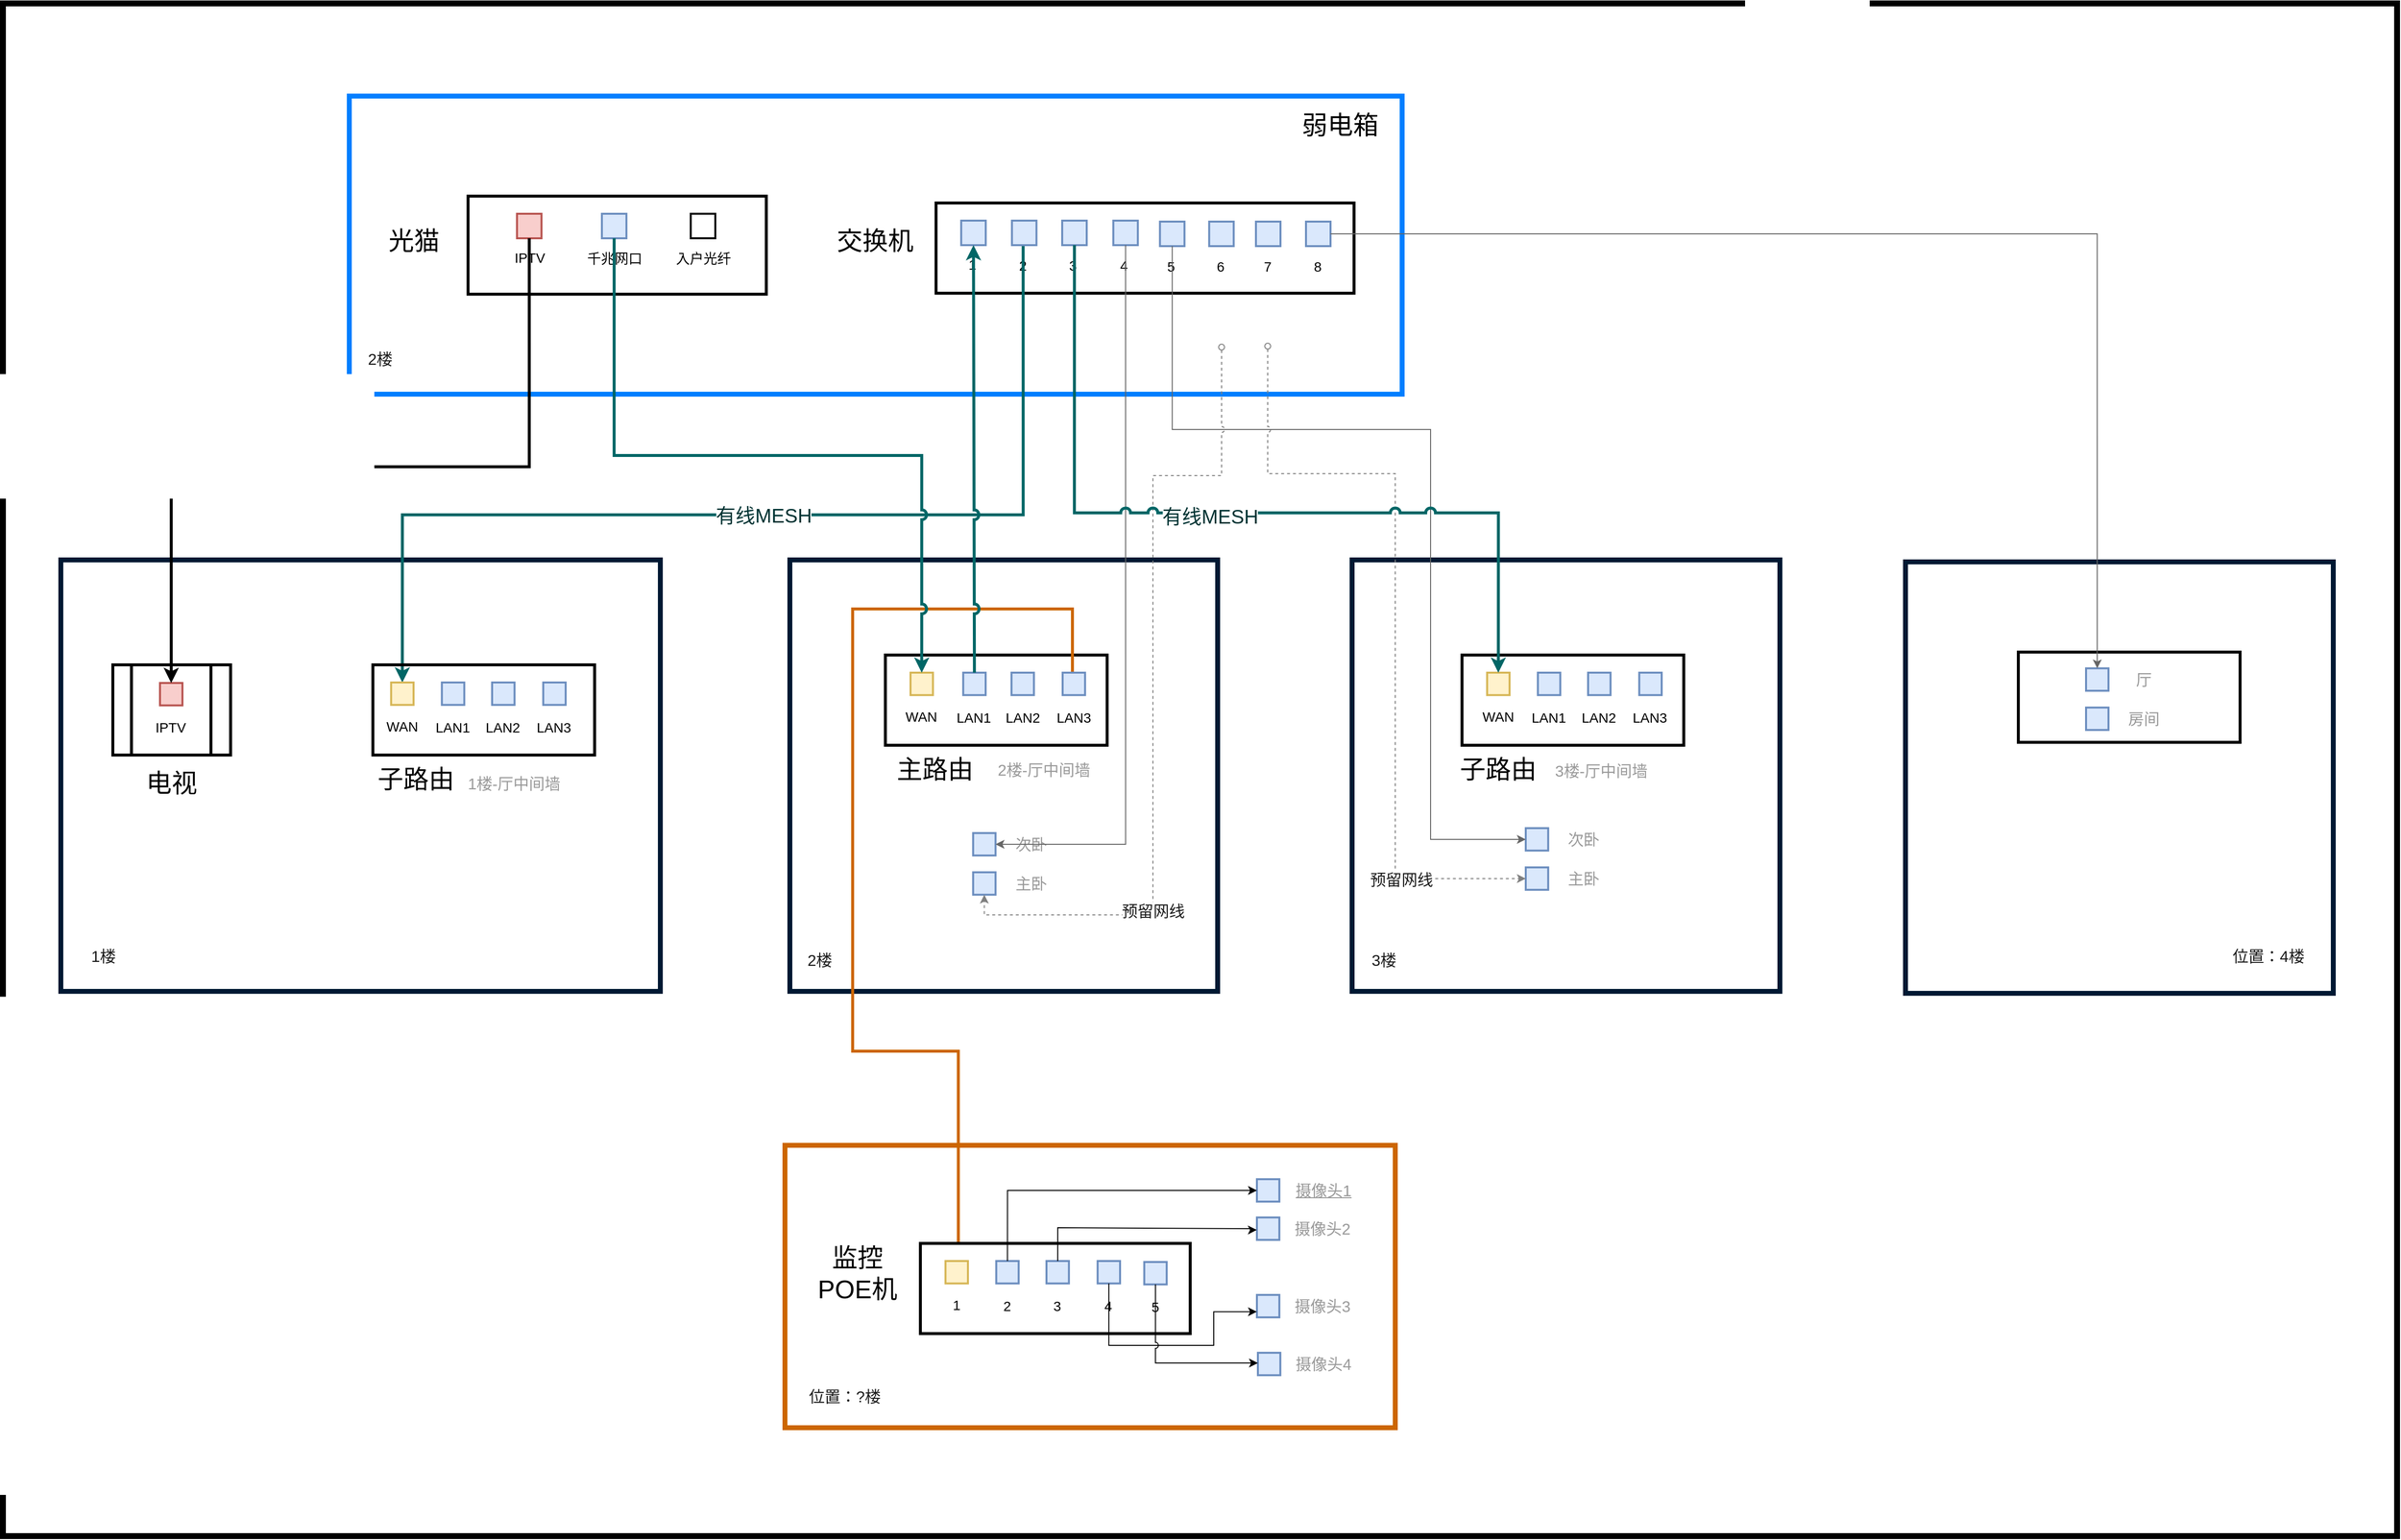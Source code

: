 <mxfile version="20.5.3" type="github" pages="2">
  <diagram id="yOePpK0WHS5oM-WCneks" name="第 1 页">
    <mxGraphModel dx="9690" dy="5850" grid="0" gridSize="10" guides="1" tooltips="1" connect="1" arrows="1" fold="1" page="0" pageScale="1" pageWidth="827" pageHeight="583" background="#ffffff" math="0" shadow="0">
      <root>
        <mxCell id="0" />
        <mxCell id="1" parent="0" />
        <mxCell id="fRBaL_yvvA3dBaxHRLd4-285" value="" style="rounded=0;whiteSpace=wrap;html=1;labelBackgroundColor=none;fontSize=20;fontColor=#1A1A1A;strokeColor=#000000;strokeWidth=6;fillColor=none;" parent="1" vertex="1">
          <mxGeometry x="157" y="59.5" width="2440" height="1563" as="geometry" />
        </mxCell>
        <mxCell id="fRBaL_yvvA3dBaxHRLd4-220" value="" style="rounded=0;whiteSpace=wrap;html=1;labelBackgroundColor=none;fontSize=16;strokeColor=#CC6600;strokeWidth=5;fillColor=none;" parent="1" vertex="1">
          <mxGeometry x="954" y="1224" width="622" height="288" as="geometry" />
        </mxCell>
        <mxCell id="fRBaL_yvvA3dBaxHRLd4-265" value="" style="rounded=0;whiteSpace=wrap;html=1;labelBackgroundColor=none;fontSize=16;fontColor=#1A1A1A;strokeColor=#001933;strokeWidth=5;fillColor=none;" parent="1" vertex="1">
          <mxGeometry x="216" y="627" width="611" height="440" as="geometry" />
        </mxCell>
        <mxCell id="fRBaL_yvvA3dBaxHRLd4-22" value="" style="rounded=0;whiteSpace=wrap;html=1;container=0;strokeWidth=3;fillColor=none;" parent="1" vertex="1">
          <mxGeometry x="1056.34" y="724" width="226" height="92" as="geometry" />
        </mxCell>
        <mxCell id="fRBaL_yvvA3dBaxHRLd4-267" value="" style="rounded=0;whiteSpace=wrap;html=1;labelBackgroundColor=none;fontSize=16;fontColor=#1A1A1A;strokeColor=#001933;strokeWidth=5;fillColor=none;" parent="1" vertex="1">
          <mxGeometry x="1532" y="627" width="436" height="440" as="geometry" />
        </mxCell>
        <mxCell id="fRBaL_yvvA3dBaxHRLd4-266" value="" style="rounded=0;whiteSpace=wrap;html=1;labelBackgroundColor=none;fontSize=16;fontColor=#1A1A1A;strokeColor=#001933;strokeWidth=5;fillColor=none;" parent="1" vertex="1">
          <mxGeometry x="959" y="627" width="436" height="440" as="geometry" />
        </mxCell>
        <mxCell id="fRBaL_yvvA3dBaxHRLd4-268" value="" style="rounded=0;whiteSpace=wrap;html=1;labelBackgroundColor=none;fontSize=16;fontColor=#1A1A1A;strokeColor=#001933;strokeWidth=5;fillColor=none;" parent="1" vertex="1">
          <mxGeometry x="2096" y="629" width="436" height="440" as="geometry" />
        </mxCell>
        <mxCell id="fRBaL_yvvA3dBaxHRLd4-231" value="" style="rounded=0;whiteSpace=wrap;html=1;container=0;strokeWidth=3;fontStyle=4;fillColor=none;" parent="1" vertex="1">
          <mxGeometry x="2211" y="721" width="226" height="92" as="geometry" />
        </mxCell>
        <mxCell id="fRBaL_yvvA3dBaxHRLd4-1" value="" style="rounded=0;whiteSpace=wrap;html=1;fontSize=32;strokeWidth=5;strokeColor=#007FFF;container=0;" parent="1" vertex="1">
          <mxGeometry x="510" y="154" width="1073" height="304" as="geometry" />
        </mxCell>
        <mxCell id="fRBaL_yvvA3dBaxHRLd4-18" value="光猫" style="text;html=1;strokeColor=none;fillColor=none;align=center;verticalAlign=middle;whiteSpace=wrap;rounded=0;fontSize=26;" parent="1" vertex="1">
          <mxGeometry x="546" y="287" width="60" height="30" as="geometry" />
        </mxCell>
        <mxCell id="fRBaL_yvvA3dBaxHRLd4-19" value="" style="group;strokeWidth=3;" parent="1" vertex="1" connectable="0">
          <mxGeometry x="631" y="256" width="304" height="100" as="geometry" />
        </mxCell>
        <mxCell id="fRBaL_yvvA3dBaxHRLd4-13" value="" style="rounded=0;whiteSpace=wrap;html=1;strokeWidth=3;" parent="fRBaL_yvvA3dBaxHRLd4-19" vertex="1">
          <mxGeometry width="304" height="100" as="geometry" />
        </mxCell>
        <mxCell id="fRBaL_yvvA3dBaxHRLd4-17" value="" style="group" parent="fRBaL_yvvA3dBaxHRLd4-19" vertex="1" connectable="0">
          <mxGeometry x="18.56" y="18" width="87.65" height="65" as="geometry" />
        </mxCell>
        <mxCell id="fRBaL_yvvA3dBaxHRLd4-2" value="" style="whiteSpace=wrap;html=1;aspect=fixed;fillColor=#f8cecc;strokeColor=#b85450;strokeWidth=2;" parent="fRBaL_yvvA3dBaxHRLd4-17" vertex="1">
          <mxGeometry x="31.326" width="25" height="25" as="geometry" />
        </mxCell>
        <mxCell id="fRBaL_yvvA3dBaxHRLd4-4" value="&lt;font style=&quot;font-size: 14px;&quot;&gt;IPTV&lt;/font&gt;" style="text;html=1;strokeColor=none;fillColor=none;align=center;verticalAlign=middle;whiteSpace=wrap;rounded=0;" parent="fRBaL_yvvA3dBaxHRLd4-17" vertex="1">
          <mxGeometry y="25" width="87.65" height="40" as="geometry" />
        </mxCell>
        <mxCell id="fRBaL_yvvA3dBaxHRLd4-16" value="" style="group" parent="fRBaL_yvvA3dBaxHRLd4-19" vertex="1" connectable="0">
          <mxGeometry x="98.56" y="18" width="100.74" height="66" as="geometry" />
        </mxCell>
        <mxCell id="fRBaL_yvvA3dBaxHRLd4-5" value="&lt;font style=&quot;font-size: 14px;&quot;&gt;千兆网口&lt;/font&gt;" style="text;html=1;strokeColor=none;fillColor=none;align=center;verticalAlign=middle;whiteSpace=wrap;rounded=0;" parent="fRBaL_yvvA3dBaxHRLd4-16" vertex="1">
          <mxGeometry y="26" width="100.74" height="40" as="geometry" />
        </mxCell>
        <mxCell id="fRBaL_yvvA3dBaxHRLd4-3" value="" style="whiteSpace=wrap;html=1;aspect=fixed;fillColor=#dae8fc;strokeColor=#6c8ebf;strokeWidth=2;" parent="fRBaL_yvvA3dBaxHRLd4-16" vertex="1">
          <mxGeometry x="37.867" width="25" height="25" as="geometry" />
        </mxCell>
        <mxCell id="fRBaL_yvvA3dBaxHRLd4-15" value="" style="group" parent="fRBaL_yvvA3dBaxHRLd4-19" vertex="1" connectable="0">
          <mxGeometry x="193.56" y="18" width="91.87" height="69" as="geometry" />
        </mxCell>
        <mxCell id="fRBaL_yvvA3dBaxHRLd4-7" value="" style="whiteSpace=wrap;html=1;aspect=fixed;strokeWidth=2;" parent="fRBaL_yvvA3dBaxHRLd4-15" vertex="1">
          <mxGeometry x="33.439" width="25" height="25" as="geometry" />
        </mxCell>
        <mxCell id="fRBaL_yvvA3dBaxHRLd4-8" value="&lt;font style=&quot;font-size: 14px;&quot;&gt;入户光纤&lt;/font&gt;" style="text;html=1;strokeColor=none;fillColor=none;align=center;verticalAlign=middle;whiteSpace=wrap;rounded=0;" parent="fRBaL_yvvA3dBaxHRLd4-15" vertex="1">
          <mxGeometry y="26" width="91.87" height="40" as="geometry" />
        </mxCell>
        <mxCell id="fRBaL_yvvA3dBaxHRLd4-67" value="弱电箱" style="text;html=1;strokeColor=none;fillColor=none;align=center;verticalAlign=middle;whiteSpace=wrap;rounded=0;fontSize=26;" parent="1" vertex="1">
          <mxGeometry x="1475" y="169" width="90" height="30" as="geometry" />
        </mxCell>
        <mxCell id="fRBaL_yvvA3dBaxHRLd4-85" value="" style="group" parent="1" vertex="1" connectable="0">
          <mxGeometry x="269" y="734" width="120" height="92" as="geometry" />
        </mxCell>
        <mxCell id="fRBaL_yvvA3dBaxHRLd4-69" value="" style="rounded=0;whiteSpace=wrap;html=1;container=0;strokeWidth=3;fillColor=none;" parent="fRBaL_yvvA3dBaxHRLd4-85" vertex="1">
          <mxGeometry width="120" height="92" as="geometry" />
        </mxCell>
        <mxCell id="fRBaL_yvvA3dBaxHRLd4-83" value="" style="rounded=0;whiteSpace=wrap;html=1;container=0;strokeWidth=3;fillColor=none;" parent="fRBaL_yvvA3dBaxHRLd4-85" vertex="1">
          <mxGeometry x="19" width="81" height="92" as="geometry" />
        </mxCell>
        <mxCell id="fRBaL_yvvA3dBaxHRLd4-70" value="" style="group" parent="fRBaL_yvvA3dBaxHRLd4-85" vertex="1" connectable="0">
          <mxGeometry x="34.457" y="18.5" width="50.086" height="65" as="geometry" />
        </mxCell>
        <mxCell id="fRBaL_yvvA3dBaxHRLd4-71" value="" style="whiteSpace=wrap;html=1;aspect=fixed;fillColor=#f8cecc;strokeColor=#b85450;strokeWidth=2;" parent="fRBaL_yvvA3dBaxHRLd4-70" vertex="1">
          <mxGeometry x="13.613" width="22.862" height="22.862" as="geometry" />
        </mxCell>
        <mxCell id="fRBaL_yvvA3dBaxHRLd4-72" value="&lt;font style=&quot;font-size: 14px;&quot;&gt;IPTV&lt;/font&gt;" style="text;html=1;strokeColor=none;fillColor=none;align=center;verticalAlign=middle;whiteSpace=wrap;rounded=0;" parent="fRBaL_yvvA3dBaxHRLd4-70" vertex="1">
          <mxGeometry y="25" width="50.086" height="40" as="geometry" />
        </mxCell>
        <mxCell id="fRBaL_yvvA3dBaxHRLd4-87" value="电视" style="text;html=1;strokeColor=none;fillColor=none;align=center;verticalAlign=middle;whiteSpace=wrap;rounded=0;fontSize=26;" parent="1" vertex="1">
          <mxGeometry x="284" y="840" width="90" height="30" as="geometry" />
        </mxCell>
        <mxCell id="fRBaL_yvvA3dBaxHRLd4-89" value="主路由" style="text;html=1;strokeColor=none;fillColor=none;align=center;verticalAlign=middle;whiteSpace=wrap;rounded=0;fontSize=26;" parent="1" vertex="1">
          <mxGeometry x="1062" y="826" width="90" height="30" as="geometry" />
        </mxCell>
        <mxCell id="fRBaL_yvvA3dBaxHRLd4-90" value="2楼-厅中间墙" style="text;html=1;strokeColor=none;fillColor=none;align=center;verticalAlign=middle;whiteSpace=wrap;rounded=0;fontSize=16;fontColor=#999999;" parent="1" vertex="1">
          <mxGeometry x="1162.6" y="826" width="110" height="30" as="geometry" />
        </mxCell>
        <mxCell id="fRBaL_yvvA3dBaxHRLd4-139" value="2楼" style="text;fontSize=16;fontColor=#1A1A1A;verticalAlign=middle;align=left;whiteSpace=wrap;html=1;labelBackgroundColor=none;" parent="1" vertex="1">
          <mxGeometry x="975.005" y="1014" width="106" height="41" as="geometry" />
        </mxCell>
        <mxCell id="fRBaL_yvvA3dBaxHRLd4-145" value="1楼" style="text;fontSize=16;fontColor=#1A1A1A;verticalAlign=middle;align=left;whiteSpace=wrap;html=1;labelBackgroundColor=none;" parent="1" vertex="1">
          <mxGeometry x="244.995" y="1010" width="106" height="41" as="geometry" />
        </mxCell>
        <mxCell id="fRBaL_yvvA3dBaxHRLd4-146" value="位置：4楼" style="text;fontSize=16;fontColor=#1A1A1A;verticalAlign=middle;align=center;whiteSpace=wrap;html=1;labelBackgroundColor=none;" parent="1" vertex="1">
          <mxGeometry x="2412.995" y="1010" width="106" height="41" as="geometry" />
        </mxCell>
        <mxCell id="fRBaL_yvvA3dBaxHRLd4-148" value="" style="group" parent="1" vertex="1" connectable="0">
          <mxGeometry x="1145.76" y="902" width="84.0" height="70" as="geometry" />
        </mxCell>
        <mxCell id="fRBaL_yvvA3dBaxHRLd4-141" value="" style="group" parent="fRBaL_yvvA3dBaxHRLd4-148" vertex="1" connectable="0">
          <mxGeometry width="84.0" height="30" as="geometry" />
        </mxCell>
        <mxCell id="fRBaL_yvvA3dBaxHRLd4-91" value="次卧" style="text;html=1;strokeColor=none;fillColor=none;align=center;verticalAlign=middle;whiteSpace=wrap;rounded=0;fontSize=16;fontColor=#999999;" parent="fRBaL_yvvA3dBaxHRLd4-141" vertex="1">
          <mxGeometry x="34.0" width="50" height="30" as="geometry" />
        </mxCell>
        <mxCell id="fRBaL_yvvA3dBaxHRLd4-93" value="" style="whiteSpace=wrap;html=1;aspect=fixed;fillColor=#dae8fc;strokeColor=#6c8ebf;strokeWidth=2;" parent="fRBaL_yvvA3dBaxHRLd4-141" vertex="1">
          <mxGeometry y="3.57" width="22.862" height="22.862" as="geometry" />
        </mxCell>
        <mxCell id="fRBaL_yvvA3dBaxHRLd4-142" value="" style="group" parent="fRBaL_yvvA3dBaxHRLd4-148" vertex="1" connectable="0">
          <mxGeometry y="40" width="84.0" height="30" as="geometry" />
        </mxCell>
        <mxCell id="fRBaL_yvvA3dBaxHRLd4-143" value="主卧" style="text;html=1;strokeColor=none;fillColor=none;align=center;verticalAlign=middle;whiteSpace=wrap;rounded=0;fontSize=16;fontColor=#999999;" parent="fRBaL_yvvA3dBaxHRLd4-142" vertex="1">
          <mxGeometry x="34.0" width="50" height="30" as="geometry" />
        </mxCell>
        <mxCell id="fRBaL_yvvA3dBaxHRLd4-144" value="" style="whiteSpace=wrap;html=1;aspect=fixed;fillColor=#dae8fc;strokeColor=#6c8ebf;strokeWidth=2;" parent="fRBaL_yvvA3dBaxHRLd4-142" vertex="1">
          <mxGeometry y="3.57" width="22.862" height="22.862" as="geometry" />
        </mxCell>
        <mxCell id="fRBaL_yvvA3dBaxHRLd4-149" value="" style="group" parent="1" vertex="1" connectable="0">
          <mxGeometry x="1709.0" y="897" width="84.0" height="70" as="geometry" />
        </mxCell>
        <mxCell id="fRBaL_yvvA3dBaxHRLd4-150" value="" style="group" parent="fRBaL_yvvA3dBaxHRLd4-149" vertex="1" connectable="0">
          <mxGeometry width="84.0" height="30" as="geometry" />
        </mxCell>
        <mxCell id="fRBaL_yvvA3dBaxHRLd4-151" value="次卧" style="text;html=1;strokeColor=none;fillColor=none;align=center;verticalAlign=middle;whiteSpace=wrap;rounded=0;fontSize=16;fontColor=#999999;" parent="fRBaL_yvvA3dBaxHRLd4-150" vertex="1">
          <mxGeometry x="34.0" width="50" height="30" as="geometry" />
        </mxCell>
        <mxCell id="fRBaL_yvvA3dBaxHRLd4-152" value="" style="whiteSpace=wrap;html=1;aspect=fixed;fillColor=#dae8fc;strokeColor=#6c8ebf;strokeWidth=2;" parent="fRBaL_yvvA3dBaxHRLd4-150" vertex="1">
          <mxGeometry y="3.57" width="22.862" height="22.862" as="geometry" />
        </mxCell>
        <mxCell id="fRBaL_yvvA3dBaxHRLd4-153" value="" style="group" parent="fRBaL_yvvA3dBaxHRLd4-149" vertex="1" connectable="0">
          <mxGeometry y="40" width="84.0" height="30" as="geometry" />
        </mxCell>
        <mxCell id="fRBaL_yvvA3dBaxHRLd4-154" value="主卧" style="text;html=1;strokeColor=none;fillColor=none;align=center;verticalAlign=middle;whiteSpace=wrap;rounded=0;fontSize=16;fontColor=#999999;" parent="fRBaL_yvvA3dBaxHRLd4-153" vertex="1">
          <mxGeometry x="34.0" width="50" height="30" as="geometry" />
        </mxCell>
        <mxCell id="fRBaL_yvvA3dBaxHRLd4-155" value="" style="whiteSpace=wrap;html=1;aspect=fixed;fillColor=#dae8fc;strokeColor=#6c8ebf;strokeWidth=2;" parent="fRBaL_yvvA3dBaxHRLd4-153" vertex="1">
          <mxGeometry y="3.57" width="22.862" height="22.862" as="geometry" />
        </mxCell>
        <mxCell id="fRBaL_yvvA3dBaxHRLd4-160" value="2楼" style="text;fontSize=16;fontColor=#1A1A1A;verticalAlign=middle;align=left;whiteSpace=wrap;html=1;labelBackgroundColor=none;" parent="1" vertex="1">
          <mxGeometry x="526.995" y="401" width="106" height="41" as="geometry" />
        </mxCell>
        <mxCell id="fRBaL_yvvA3dBaxHRLd4-44" value="" style="rounded=0;whiteSpace=wrap;html=1;container=0;strokeWidth=3;fillColor=none;" parent="1" vertex="1">
          <mxGeometry x="1108" y="263" width="426" height="92" as="geometry" />
        </mxCell>
        <mxCell id="fRBaL_yvvA3dBaxHRLd4-45" value="" style="group" parent="1" vertex="1" connectable="0">
          <mxGeometry x="1120.007" y="281" width="50.086" height="65" as="geometry" />
        </mxCell>
        <mxCell id="fRBaL_yvvA3dBaxHRLd4-46" value="" style="whiteSpace=wrap;html=1;aspect=fixed;fillColor=#dae8fc;strokeColor=#6c8ebf;strokeWidth=2;" parent="fRBaL_yvvA3dBaxHRLd4-45" vertex="1">
          <mxGeometry x="13.613" width="25" height="25" as="geometry" />
        </mxCell>
        <mxCell id="fRBaL_yvvA3dBaxHRLd4-47" value="&lt;font style=&quot;font-size: 14px;&quot;&gt;1&lt;/font&gt;" style="text;html=1;strokeColor=none;fillColor=none;align=center;verticalAlign=middle;whiteSpace=wrap;rounded=0;" parent="fRBaL_yvvA3dBaxHRLd4-45" vertex="1">
          <mxGeometry y="25" width="50.086" height="40" as="geometry" />
        </mxCell>
        <mxCell id="fRBaL_yvvA3dBaxHRLd4-48" value="" style="group" parent="1" vertex="1" connectable="0">
          <mxGeometry x="1172.132" y="281" width="49.254" height="66" as="geometry" />
        </mxCell>
        <mxCell id="fRBaL_yvvA3dBaxHRLd4-49" value="&lt;font style=&quot;font-size: 14px;&quot;&gt;2&lt;/font&gt;" style="text;html=1;strokeColor=none;fillColor=none;align=center;verticalAlign=middle;whiteSpace=wrap;rounded=0;" parent="fRBaL_yvvA3dBaxHRLd4-48" vertex="1">
          <mxGeometry y="26" width="49.254" height="40" as="geometry" />
        </mxCell>
        <mxCell id="fRBaL_yvvA3dBaxHRLd4-50" value="" style="whiteSpace=wrap;html=1;aspect=fixed;fillColor=#dae8fc;strokeColor=#6c8ebf;strokeWidth=2;" parent="fRBaL_yvvA3dBaxHRLd4-48" vertex="1">
          <mxGeometry x="13.193" width="25" height="25" as="geometry" />
        </mxCell>
        <mxCell id="fRBaL_yvvA3dBaxHRLd4-51" value="" style="group" parent="1" vertex="1" connectable="0">
          <mxGeometry x="1223.342" y="281" width="49.254" height="66" as="geometry" />
        </mxCell>
        <mxCell id="fRBaL_yvvA3dBaxHRLd4-52" value="&lt;font style=&quot;font-size: 14px;&quot;&gt;3&lt;/font&gt;" style="text;html=1;strokeColor=none;fillColor=none;align=center;verticalAlign=middle;whiteSpace=wrap;rounded=0;" parent="fRBaL_yvvA3dBaxHRLd4-51" vertex="1">
          <mxGeometry y="26" width="49.254" height="40" as="geometry" />
        </mxCell>
        <mxCell id="fRBaL_yvvA3dBaxHRLd4-53" value="" style="whiteSpace=wrap;html=1;aspect=fixed;fillColor=#dae8fc;strokeColor=#6c8ebf;strokeWidth=2;" parent="fRBaL_yvvA3dBaxHRLd4-51" vertex="1">
          <mxGeometry x="13.193" width="25" height="25" as="geometry" />
        </mxCell>
        <mxCell id="fRBaL_yvvA3dBaxHRLd4-54" value="" style="group" parent="1" vertex="1" connectable="0">
          <mxGeometry x="1275.467" y="281" width="49.254" height="66" as="geometry" />
        </mxCell>
        <mxCell id="fRBaL_yvvA3dBaxHRLd4-55" value="&lt;font style=&quot;font-size: 14px;&quot;&gt;4&lt;/font&gt;" style="text;html=1;strokeColor=none;fillColor=none;align=center;verticalAlign=middle;whiteSpace=wrap;rounded=0;" parent="fRBaL_yvvA3dBaxHRLd4-54" vertex="1">
          <mxGeometry y="26" width="49.254" height="40" as="geometry" />
        </mxCell>
        <mxCell id="fRBaL_yvvA3dBaxHRLd4-56" value="" style="whiteSpace=wrap;html=1;aspect=fixed;fillColor=#dae8fc;strokeColor=#6c8ebf;strokeWidth=2;" parent="fRBaL_yvvA3dBaxHRLd4-54" vertex="1">
          <mxGeometry x="13.193" width="25" height="25" as="geometry" />
        </mxCell>
        <mxCell id="fRBaL_yvvA3dBaxHRLd4-58" value="" style="group" parent="1" vertex="1" connectable="0">
          <mxGeometry x="1322.997" y="282" width="49.254" height="66" as="geometry" />
        </mxCell>
        <mxCell id="fRBaL_yvvA3dBaxHRLd4-59" value="&lt;font style=&quot;font-size: 14px;&quot;&gt;5&lt;/font&gt;" style="text;html=1;strokeColor=none;fillColor=none;align=center;verticalAlign=middle;whiteSpace=wrap;rounded=0;" parent="fRBaL_yvvA3dBaxHRLd4-58" vertex="1">
          <mxGeometry y="26" width="49.254" height="40" as="geometry" />
        </mxCell>
        <mxCell id="fRBaL_yvvA3dBaxHRLd4-60" value="" style="whiteSpace=wrap;html=1;aspect=fixed;fillColor=#dae8fc;strokeColor=#6c8ebf;strokeWidth=2;" parent="fRBaL_yvvA3dBaxHRLd4-58" vertex="1">
          <mxGeometry x="13.193" width="25" height="25" as="geometry" />
        </mxCell>
        <mxCell id="fRBaL_yvvA3dBaxHRLd4-216" value="位置：?楼" style="text;fontSize=16;fontColor=#1A1A1A;verticalAlign=middle;align=center;whiteSpace=wrap;html=1;labelBackgroundColor=none;" parent="1" vertex="1">
          <mxGeometry x="962.345" y="1459" width="106" height="41" as="geometry" />
        </mxCell>
        <mxCell id="fRBaL_yvvA3dBaxHRLd4-217" style="edgeStyle=orthogonalEdgeStyle;rounded=0;orthogonalLoop=1;jettySize=auto;html=1;exitX=0.5;exitY=1;exitDx=0;exitDy=0;entryX=0.5;entryY=0;entryDx=0;entryDy=0;fontSize=16;fontColor=#1A1A1A;jumpStyle=arc;strokeWidth=3;" parent="1" source="fRBaL_yvvA3dBaxHRLd4-2" target="fRBaL_yvvA3dBaxHRLd4-71" edge="1">
          <mxGeometry relative="1" as="geometry">
            <Array as="points">
              <mxPoint x="693" y="532" />
              <mxPoint x="329" y="532" />
            </Array>
          </mxGeometry>
        </mxCell>
        <mxCell id="fRBaL_yvvA3dBaxHRLd4-221" value="3楼-厅中间墙" style="text;html=1;strokeColor=none;fillColor=none;align=center;verticalAlign=middle;whiteSpace=wrap;rounded=0;fontSize=16;fontColor=#999999;" parent="1" vertex="1">
          <mxGeometry x="1731" y="827" width="110" height="30" as="geometry" />
        </mxCell>
        <mxCell id="fRBaL_yvvA3dBaxHRLd4-222" value="1楼-厅中间墙" style="text;html=1;strokeColor=none;fillColor=none;align=center;verticalAlign=middle;whiteSpace=wrap;rounded=0;fontSize=16;fontColor=#999999;" parent="1" vertex="1">
          <mxGeometry x="623" y="840" width="110" height="30" as="geometry" />
        </mxCell>
        <mxCell id="fRBaL_yvvA3dBaxHRLd4-213" value="" style="group" parent="1" vertex="1" connectable="0">
          <mxGeometry x="1372.327" y="282" width="52.312" height="66" as="geometry" />
        </mxCell>
        <mxCell id="fRBaL_yvvA3dBaxHRLd4-214" value="&lt;font style=&quot;font-size: 14px;&quot;&gt;6&lt;/font&gt;" style="text;html=1;strokeColor=none;fillColor=none;align=center;verticalAlign=middle;whiteSpace=wrap;rounded=0;" parent="fRBaL_yvvA3dBaxHRLd4-213" vertex="1">
          <mxGeometry y="26" width="52.312" height="40" as="geometry" />
        </mxCell>
        <mxCell id="fRBaL_yvvA3dBaxHRLd4-215" value="" style="whiteSpace=wrap;html=1;aspect=fixed;fillColor=#dae8fc;strokeColor=#6c8ebf;strokeWidth=2;" parent="fRBaL_yvvA3dBaxHRLd4-213" vertex="1">
          <mxGeometry x="14.012" width="25" height="25" as="geometry" />
        </mxCell>
        <mxCell id="fRBaL_yvvA3dBaxHRLd4-223" value="" style="group" parent="1" vertex="1" connectable="0">
          <mxGeometry x="1419.997" y="282" width="52.312" height="66" as="geometry" />
        </mxCell>
        <mxCell id="fRBaL_yvvA3dBaxHRLd4-224" value="&lt;font style=&quot;font-size: 14px;&quot;&gt;7&lt;/font&gt;" style="text;html=1;strokeColor=none;fillColor=none;align=center;verticalAlign=middle;whiteSpace=wrap;rounded=0;" parent="fRBaL_yvvA3dBaxHRLd4-223" vertex="1">
          <mxGeometry y="26" width="52.312" height="40" as="geometry" />
        </mxCell>
        <mxCell id="fRBaL_yvvA3dBaxHRLd4-225" value="" style="whiteSpace=wrap;html=1;aspect=fixed;fillColor=#dae8fc;strokeColor=#6c8ebf;strokeWidth=2;" parent="fRBaL_yvvA3dBaxHRLd4-223" vertex="1">
          <mxGeometry x="14.012" width="25" height="25" as="geometry" />
        </mxCell>
        <mxCell id="fRBaL_yvvA3dBaxHRLd4-226" value="" style="group" parent="1" vertex="1" connectable="0">
          <mxGeometry x="1470.997" y="282" width="52.312" height="66" as="geometry" />
        </mxCell>
        <mxCell id="fRBaL_yvvA3dBaxHRLd4-227" value="&lt;font style=&quot;font-size: 14px;&quot;&gt;8&lt;/font&gt;" style="text;html=1;strokeColor=none;fillColor=none;align=center;verticalAlign=middle;whiteSpace=wrap;rounded=0;" parent="fRBaL_yvvA3dBaxHRLd4-226" vertex="1">
          <mxGeometry y="26" width="52.312" height="40" as="geometry" />
        </mxCell>
        <mxCell id="fRBaL_yvvA3dBaxHRLd4-228" value="" style="whiteSpace=wrap;html=1;aspect=fixed;fillColor=#dae8fc;strokeColor=#6c8ebf;strokeWidth=2;" parent="fRBaL_yvvA3dBaxHRLd4-226" vertex="1">
          <mxGeometry x="14.012" width="25" height="25" as="geometry" />
        </mxCell>
        <mxCell id="fRBaL_yvvA3dBaxHRLd4-66" value="交换机" style="text;html=1;strokeColor=none;fillColor=none;align=center;verticalAlign=middle;whiteSpace=wrap;rounded=0;fontSize=26;" parent="1" vertex="1">
          <mxGeometry x="1001" y="287" width="90" height="30" as="geometry" />
        </mxCell>
        <mxCell id="fRBaL_yvvA3dBaxHRLd4-253" value="3楼" style="text;fontSize=16;fontColor=#1A1A1A;verticalAlign=middle;align=left;whiteSpace=wrap;html=1;labelBackgroundColor=none;" parent="1" vertex="1">
          <mxGeometry x="1550.005" y="1014" width="106" height="41" as="geometry" />
        </mxCell>
        <mxCell id="fRBaL_yvvA3dBaxHRLd4-256" value="" style="group" parent="1" vertex="1" connectable="0">
          <mxGeometry x="2280.0" y="734" width="84.0" height="70" as="geometry" />
        </mxCell>
        <mxCell id="fRBaL_yvvA3dBaxHRLd4-257" value="" style="group" parent="fRBaL_yvvA3dBaxHRLd4-256" vertex="1" connectable="0">
          <mxGeometry width="84.0" height="30" as="geometry" />
        </mxCell>
        <mxCell id="fRBaL_yvvA3dBaxHRLd4-258" value="厅" style="text;html=1;strokeColor=none;fillColor=none;align=center;verticalAlign=middle;whiteSpace=wrap;rounded=0;fontSize=16;fontColor=#999999;" parent="fRBaL_yvvA3dBaxHRLd4-257" vertex="1">
          <mxGeometry x="34.0" width="50" height="30" as="geometry" />
        </mxCell>
        <mxCell id="fRBaL_yvvA3dBaxHRLd4-259" value="" style="whiteSpace=wrap;html=1;aspect=fixed;fillColor=#dae8fc;strokeColor=#6c8ebf;strokeWidth=2;" parent="fRBaL_yvvA3dBaxHRLd4-257" vertex="1">
          <mxGeometry y="3.57" width="22.862" height="22.862" as="geometry" />
        </mxCell>
        <mxCell id="fRBaL_yvvA3dBaxHRLd4-260" value="" style="group" parent="fRBaL_yvvA3dBaxHRLd4-256" vertex="1" connectable="0">
          <mxGeometry y="40" width="84.0" height="30" as="geometry" />
        </mxCell>
        <mxCell id="fRBaL_yvvA3dBaxHRLd4-261" value="房间" style="text;html=1;strokeColor=none;fillColor=none;align=center;verticalAlign=middle;whiteSpace=wrap;rounded=0;fontSize=16;fontColor=#999999;" parent="fRBaL_yvvA3dBaxHRLd4-260" vertex="1">
          <mxGeometry x="34.0" width="50" height="30" as="geometry" />
        </mxCell>
        <mxCell id="fRBaL_yvvA3dBaxHRLd4-262" value="" style="whiteSpace=wrap;html=1;aspect=fixed;fillColor=#dae8fc;strokeColor=#6c8ebf;strokeWidth=2;" parent="fRBaL_yvvA3dBaxHRLd4-260" vertex="1">
          <mxGeometry y="3.57" width="22.862" height="22.862" as="geometry" />
        </mxCell>
        <mxCell id="fRBaL_yvvA3dBaxHRLd4-273" value="&lt;font color=&quot;#003333&quot; style=&quot;font-size: 20px;&quot;&gt;有线MESH&lt;/font&gt;" style="edgeStyle=orthogonalEdgeStyle;rounded=0;orthogonalLoop=1;jettySize=auto;html=1;entryX=0.5;entryY=0;entryDx=0;entryDy=0;fontSize=16;fontColor=#1A1A1A;exitX=0.5;exitY=0;exitDx=0;exitDy=0;strokeWidth=3;strokeColor=#006666;" parent="1" source="fRBaL_yvvA3dBaxHRLd4-49" target="fRBaL_yvvA3dBaxHRLd4-104" edge="1">
          <mxGeometry relative="1" as="geometry">
            <Array as="points">
              <mxPoint x="1197" y="581" />
              <mxPoint x="564" y="581" />
            </Array>
          </mxGeometry>
        </mxCell>
        <mxCell id="fRBaL_yvvA3dBaxHRLd4-134" value="子路由" style="text;html=1;strokeColor=none;fillColor=none;align=center;verticalAlign=middle;whiteSpace=wrap;rounded=0;fontSize=26;" parent="1" vertex="1">
          <mxGeometry x="1636" y="826" width="90" height="30" as="geometry" />
        </mxCell>
        <mxCell id="fRBaL_yvvA3dBaxHRLd4-115" value="子路由" style="text;html=1;strokeColor=none;fillColor=none;align=center;verticalAlign=middle;whiteSpace=wrap;rounded=0;fontSize=26;" parent="1" vertex="1">
          <mxGeometry x="533" y="836" width="90" height="30" as="geometry" />
        </mxCell>
        <mxCell id="fRBaL_yvvA3dBaxHRLd4-286" style="edgeStyle=orthogonalEdgeStyle;rounded=0;orthogonalLoop=1;jettySize=auto;html=1;exitX=0.5;exitY=1;exitDx=0;exitDy=0;fontSize=20;fontColor=#1A1A1A;strokeColor=#666666;" parent="1" source="fRBaL_yvvA3dBaxHRLd4-56" target="fRBaL_yvvA3dBaxHRLd4-93" edge="1">
          <mxGeometry relative="1" as="geometry">
            <mxPoint x="1168" y="920" as="targetPoint" />
            <Array as="points">
              <mxPoint x="1301" y="917" />
            </Array>
          </mxGeometry>
        </mxCell>
        <mxCell id="fRBaL_yvvA3dBaxHRLd4-288" style="edgeStyle=orthogonalEdgeStyle;rounded=0;orthogonalLoop=1;jettySize=auto;html=1;exitX=0.5;exitY=1;exitDx=0;exitDy=0;entryX=0;entryY=0.5;entryDx=0;entryDy=0;fontSize=20;fontColor=#1A1A1A;strokeColor=#666666;jumpStyle=arc;" parent="1" source="fRBaL_yvvA3dBaxHRLd4-60" target="fRBaL_yvvA3dBaxHRLd4-152" edge="1">
          <mxGeometry relative="1" as="geometry">
            <Array as="points">
              <mxPoint x="1349" y="494" />
              <mxPoint x="1612" y="494" />
              <mxPoint x="1612" y="912" />
            </Array>
          </mxGeometry>
        </mxCell>
        <mxCell id="fRBaL_yvvA3dBaxHRLd4-293" style="edgeStyle=orthogonalEdgeStyle;rounded=0;orthogonalLoop=1;jettySize=auto;html=1;exitX=1;exitY=0.5;exitDx=0;exitDy=0;entryX=0.5;entryY=0;entryDx=0;entryDy=0;fontSize=20;fontColor=#1A1A1A;strokeColor=#666666;jumpStyle=arc;" parent="1" source="fRBaL_yvvA3dBaxHRLd4-228" target="fRBaL_yvvA3dBaxHRLd4-259" edge="1">
          <mxGeometry relative="1" as="geometry" />
        </mxCell>
        <mxCell id="fRBaL_yvvA3dBaxHRLd4-294" style="edgeStyle=orthogonalEdgeStyle;rounded=0;orthogonalLoop=1;jettySize=auto;html=1;exitX=0.5;exitY=0;exitDx=0;exitDy=0;fontSize=20;fontColor=#1A1A1A;strokeColor=#CC6600;jumpStyle=arc;strokeWidth=3;" parent="1" source="fRBaL_yvvA3dBaxHRLd4-40" edge="1">
          <mxGeometry relative="1" as="geometry">
            <mxPoint x="1130.727" y="1340.545" as="targetPoint" />
            <Array as="points">
              <mxPoint x="1247" y="742" />
              <mxPoint x="1247" y="677" />
              <mxPoint x="1023" y="677" />
              <mxPoint x="1023" y="1128" />
              <mxPoint x="1131" y="1128" />
            </Array>
          </mxGeometry>
        </mxCell>
        <mxCell id="fRBaL_yvvA3dBaxHRLd4-296" style="edgeStyle=orthogonalEdgeStyle;rounded=0;orthogonalLoop=1;jettySize=auto;html=1;entryX=0.5;entryY=1;entryDx=0;entryDy=0;fontSize=20;fontColor=#1A1A1A;strokeColor=#808080;dashed=1;startArrow=oval;startFill=0;jumpStyle=arc;" parent="1" target="fRBaL_yvvA3dBaxHRLd4-144" edge="1">
          <mxGeometry relative="1" as="geometry">
            <mxPoint x="1399" y="410" as="sourcePoint" />
            <Array as="points">
              <mxPoint x="1399" y="541" />
              <mxPoint x="1329" y="541" />
              <mxPoint x="1329" y="989" />
              <mxPoint x="1157" y="989" />
            </Array>
          </mxGeometry>
        </mxCell>
        <mxCell id="fRBaL_yvvA3dBaxHRLd4-297" value="预留网线" style="edgeLabel;html=1;align=center;verticalAlign=middle;resizable=0;points=[];fontSize=16;fontColor=#1A1A1A;" parent="fRBaL_yvvA3dBaxHRLd4-296" vertex="1" connectable="0">
          <mxGeometry x="0.037" y="1" relative="1" as="geometry">
            <mxPoint x="-1" y="209" as="offset" />
          </mxGeometry>
        </mxCell>
        <mxCell id="fRBaL_yvvA3dBaxHRLd4-33" value="" style="group" parent="1" vertex="1" connectable="0">
          <mxGeometry x="1068.347" y="742" width="50.086" height="65" as="geometry" />
        </mxCell>
        <mxCell id="fRBaL_yvvA3dBaxHRLd4-24" value="" style="whiteSpace=wrap;html=1;aspect=fixed;fillColor=#fff2cc;strokeColor=#d6b656;strokeWidth=2;" parent="fRBaL_yvvA3dBaxHRLd4-33" vertex="1">
          <mxGeometry x="13.613" width="22.862" height="22.862" as="geometry" />
        </mxCell>
        <mxCell id="fRBaL_yvvA3dBaxHRLd4-25" value="&lt;font style=&quot;font-size: 14px;&quot;&gt;WAN&lt;/font&gt;" style="text;html=1;strokeColor=none;fillColor=none;align=center;verticalAlign=middle;whiteSpace=wrap;rounded=0;" parent="fRBaL_yvvA3dBaxHRLd4-33" vertex="1">
          <mxGeometry y="25" width="50.086" height="40" as="geometry" />
        </mxCell>
        <mxCell id="fRBaL_yvvA3dBaxHRLd4-34" value="" style="group" parent="1" vertex="1" connectable="0">
          <mxGeometry x="1122.472" y="742" width="49.254" height="66" as="geometry" />
        </mxCell>
        <mxCell id="fRBaL_yvvA3dBaxHRLd4-27" value="&lt;font style=&quot;font-size: 14px;&quot;&gt;LAN1&lt;/font&gt;" style="text;html=1;strokeColor=none;fillColor=none;align=center;verticalAlign=middle;whiteSpace=wrap;rounded=0;" parent="fRBaL_yvvA3dBaxHRLd4-34" vertex="1">
          <mxGeometry y="26" width="49.254" height="40" as="geometry" />
        </mxCell>
        <mxCell id="fRBaL_yvvA3dBaxHRLd4-28" value="" style="whiteSpace=wrap;html=1;aspect=fixed;fillColor=#dae8fc;strokeColor=#6c8ebf;strokeWidth=2;" parent="fRBaL_yvvA3dBaxHRLd4-34" vertex="1">
          <mxGeometry x="13.193" width="22.862" height="22.862" as="geometry" />
        </mxCell>
        <mxCell id="fRBaL_yvvA3dBaxHRLd4-35" value="" style="group" parent="1" vertex="1" connectable="0">
          <mxGeometry x="1171.682" y="742" width="49.254" height="66" as="geometry" />
        </mxCell>
        <mxCell id="fRBaL_yvvA3dBaxHRLd4-36" value="&lt;font style=&quot;font-size: 14px;&quot;&gt;LAN2&lt;/font&gt;" style="text;html=1;strokeColor=none;fillColor=none;align=center;verticalAlign=middle;whiteSpace=wrap;rounded=0;" parent="fRBaL_yvvA3dBaxHRLd4-35" vertex="1">
          <mxGeometry y="26" width="49.254" height="40" as="geometry" />
        </mxCell>
        <mxCell id="fRBaL_yvvA3dBaxHRLd4-37" value="" style="whiteSpace=wrap;html=1;aspect=fixed;fillColor=#dae8fc;strokeColor=#6c8ebf;strokeWidth=2;" parent="fRBaL_yvvA3dBaxHRLd4-35" vertex="1">
          <mxGeometry x="13.193" width="22.862" height="22.862" as="geometry" />
        </mxCell>
        <mxCell id="fRBaL_yvvA3dBaxHRLd4-38" value="" style="group" parent="1" vertex="1" connectable="0">
          <mxGeometry x="1223.807" y="742" width="49.254" height="66" as="geometry" />
        </mxCell>
        <mxCell id="fRBaL_yvvA3dBaxHRLd4-39" value="&lt;font style=&quot;font-size: 14px;&quot;&gt;LAN3&lt;/font&gt;" style="text;html=1;strokeColor=none;fillColor=none;align=center;verticalAlign=middle;whiteSpace=wrap;rounded=0;" parent="fRBaL_yvvA3dBaxHRLd4-38" vertex="1">
          <mxGeometry y="26" width="49.254" height="40" as="geometry" />
        </mxCell>
        <mxCell id="fRBaL_yvvA3dBaxHRLd4-40" value="" style="whiteSpace=wrap;html=1;aspect=fixed;fillColor=#dae8fc;strokeColor=#6c8ebf;strokeWidth=2;" parent="fRBaL_yvvA3dBaxHRLd4-38" vertex="1">
          <mxGeometry x="13.193" width="22.862" height="22.862" as="geometry" />
        </mxCell>
        <mxCell id="fRBaL_yvvA3dBaxHRLd4-270" style="edgeStyle=orthogonalEdgeStyle;rounded=0;orthogonalLoop=1;jettySize=auto;html=1;exitX=0.5;exitY=1;exitDx=0;exitDy=0;entryX=0.5;entryY=0;entryDx=0;entryDy=0;fontSize=16;fontColor=#1A1A1A;strokeWidth=3;strokeColor=#006666;jumpStyle=arc;" parent="1" source="fRBaL_yvvA3dBaxHRLd4-3" target="fRBaL_yvvA3dBaxHRLd4-24" edge="1">
          <mxGeometry relative="1" as="geometry" />
        </mxCell>
        <mxCell id="fRBaL_yvvA3dBaxHRLd4-289" style="edgeStyle=orthogonalEdgeStyle;rounded=0;orthogonalLoop=1;jettySize=auto;html=1;exitX=0.5;exitY=0;exitDx=0;exitDy=0;entryX=0.5;entryY=1;entryDx=0;entryDy=0;fontSize=20;fontColor=#1A1A1A;strokeColor=#006666;strokeWidth=3;jumpStyle=arc;" parent="1" source="fRBaL_yvvA3dBaxHRLd4-28" target="fRBaL_yvvA3dBaxHRLd4-46" edge="1">
          <mxGeometry relative="1" as="geometry">
            <Array as="points">
              <mxPoint x="1146" y="742" />
            </Array>
          </mxGeometry>
        </mxCell>
        <mxCell id="fRBaL_yvvA3dBaxHRLd4-298" style="edgeStyle=orthogonalEdgeStyle;rounded=0;orthogonalLoop=1;jettySize=auto;html=1;entryX=0;entryY=0.5;entryDx=0;entryDy=0;dashed=1;fontSize=20;fontColor=#1A1A1A;startArrow=oval;startFill=0;strokeColor=#808080;jumpStyle=arc;" parent="1" target="fRBaL_yvvA3dBaxHRLd4-155" edge="1">
          <mxGeometry relative="1" as="geometry">
            <mxPoint x="1446" y="409" as="sourcePoint" />
            <Array as="points">
              <mxPoint x="1446" y="539" />
              <mxPoint x="1576" y="539" />
              <mxPoint x="1576" y="952" />
            </Array>
          </mxGeometry>
        </mxCell>
        <mxCell id="fRBaL_yvvA3dBaxHRLd4-299" value="预留网线" style="edgeLabel;html=1;align=center;verticalAlign=middle;resizable=0;points=[];fontSize=16;fontColor=#1A1A1A;" parent="fRBaL_yvvA3dBaxHRLd4-298" vertex="1" connectable="0">
          <mxGeometry x="0.686" y="-1" relative="1" as="geometry">
            <mxPoint x="-1" as="offset" />
          </mxGeometry>
        </mxCell>
        <mxCell id="fRBaL_yvvA3dBaxHRLd4-121" value="" style="rounded=0;whiteSpace=wrap;html=1;container=0;strokeWidth=3;fillColor=none;" parent="1" vertex="1">
          <mxGeometry x="1644" y="724" width="226" height="92" as="geometry" />
        </mxCell>
        <mxCell id="fRBaL_yvvA3dBaxHRLd4-122" value="" style="group" parent="1" vertex="1" connectable="0">
          <mxGeometry x="1656.007" y="742" width="50.086" height="65" as="geometry" />
        </mxCell>
        <mxCell id="fRBaL_yvvA3dBaxHRLd4-123" value="" style="whiteSpace=wrap;html=1;aspect=fixed;fillColor=#fff2cc;strokeColor=#d6b656;strokeWidth=2;" parent="fRBaL_yvvA3dBaxHRLd4-122" vertex="1">
          <mxGeometry x="13.613" width="22.862" height="22.862" as="geometry" />
        </mxCell>
        <mxCell id="fRBaL_yvvA3dBaxHRLd4-124" value="&lt;font style=&quot;font-size: 14px;&quot;&gt;WAN&lt;/font&gt;" style="text;html=1;strokeColor=none;fillColor=none;align=center;verticalAlign=middle;whiteSpace=wrap;rounded=0;" parent="fRBaL_yvvA3dBaxHRLd4-122" vertex="1">
          <mxGeometry y="25" width="50.086" height="40" as="geometry" />
        </mxCell>
        <mxCell id="fRBaL_yvvA3dBaxHRLd4-125" value="" style="group" parent="1" vertex="1" connectable="0">
          <mxGeometry x="1708.132" y="742" width="49.254" height="66" as="geometry" />
        </mxCell>
        <mxCell id="fRBaL_yvvA3dBaxHRLd4-126" value="&lt;font style=&quot;font-size: 14px;&quot;&gt;LAN1&lt;/font&gt;" style="text;html=1;strokeColor=none;fillColor=none;align=center;verticalAlign=middle;whiteSpace=wrap;rounded=0;" parent="fRBaL_yvvA3dBaxHRLd4-125" vertex="1">
          <mxGeometry y="26" width="49.254" height="40" as="geometry" />
        </mxCell>
        <mxCell id="fRBaL_yvvA3dBaxHRLd4-127" value="" style="whiteSpace=wrap;html=1;aspect=fixed;fillColor=#dae8fc;strokeColor=#6c8ebf;strokeWidth=2;" parent="fRBaL_yvvA3dBaxHRLd4-125" vertex="1">
          <mxGeometry x="13.193" width="22.862" height="22.862" as="geometry" />
        </mxCell>
        <mxCell id="fRBaL_yvvA3dBaxHRLd4-128" value="" style="group" parent="1" vertex="1" connectable="0">
          <mxGeometry x="1759.342" y="742" width="49.254" height="66" as="geometry" />
        </mxCell>
        <mxCell id="fRBaL_yvvA3dBaxHRLd4-129" value="&lt;font style=&quot;font-size: 14px;&quot;&gt;LAN2&lt;/font&gt;" style="text;html=1;strokeColor=none;fillColor=none;align=center;verticalAlign=middle;whiteSpace=wrap;rounded=0;" parent="fRBaL_yvvA3dBaxHRLd4-128" vertex="1">
          <mxGeometry y="26" width="49.254" height="40" as="geometry" />
        </mxCell>
        <mxCell id="fRBaL_yvvA3dBaxHRLd4-130" value="" style="whiteSpace=wrap;html=1;aspect=fixed;fillColor=#dae8fc;strokeColor=#6c8ebf;strokeWidth=2;" parent="fRBaL_yvvA3dBaxHRLd4-128" vertex="1">
          <mxGeometry x="13.193" width="22.862" height="22.862" as="geometry" />
        </mxCell>
        <mxCell id="fRBaL_yvvA3dBaxHRLd4-131" value="" style="group" parent="1" vertex="1" connectable="0">
          <mxGeometry x="1811.467" y="742" width="49.254" height="66" as="geometry" />
        </mxCell>
        <mxCell id="fRBaL_yvvA3dBaxHRLd4-132" value="&lt;font style=&quot;font-size: 14px;&quot;&gt;LAN3&lt;/font&gt;" style="text;html=1;strokeColor=none;fillColor=none;align=center;verticalAlign=middle;whiteSpace=wrap;rounded=0;" parent="fRBaL_yvvA3dBaxHRLd4-131" vertex="1">
          <mxGeometry y="26" width="49.254" height="40" as="geometry" />
        </mxCell>
        <mxCell id="fRBaL_yvvA3dBaxHRLd4-133" value="" style="whiteSpace=wrap;html=1;aspect=fixed;fillColor=#dae8fc;strokeColor=#6c8ebf;strokeWidth=2;" parent="fRBaL_yvvA3dBaxHRLd4-131" vertex="1">
          <mxGeometry x="13.193" width="22.862" height="22.862" as="geometry" />
        </mxCell>
        <mxCell id="fRBaL_yvvA3dBaxHRLd4-274" style="edgeStyle=orthogonalEdgeStyle;rounded=0;orthogonalLoop=1;jettySize=auto;html=1;exitX=0.5;exitY=1;exitDx=0;exitDy=0;entryX=0.5;entryY=0;entryDx=0;entryDy=0;fontSize=16;fontColor=#1A1A1A;strokeWidth=3;strokeColor=#006666;jumpStyle=arc;" parent="1" source="fRBaL_yvvA3dBaxHRLd4-53" target="fRBaL_yvvA3dBaxHRLd4-123" edge="1">
          <mxGeometry relative="1" as="geometry">
            <Array as="points">
              <mxPoint x="1249" y="579" />
              <mxPoint x="1681" y="579" />
            </Array>
          </mxGeometry>
        </mxCell>
        <mxCell id="fRBaL_yvvA3dBaxHRLd4-284" value="有线MESH" style="edgeLabel;html=1;align=center;verticalAlign=middle;resizable=0;points=[];fontSize=20;fontColor=#003333;" parent="fRBaL_yvvA3dBaxHRLd4-274" vertex="1" connectable="0">
          <mxGeometry x="-0.056" y="-3" relative="1" as="geometry">
            <mxPoint x="1" as="offset" />
          </mxGeometry>
        </mxCell>
        <mxCell id="fRBaL_yvvA3dBaxHRLd4-102" value="" style="rounded=0;whiteSpace=wrap;html=1;container=0;strokeWidth=3;fillColor=none;" parent="1" vertex="1">
          <mxGeometry x="534" y="734" width="226" height="92" as="geometry" />
        </mxCell>
        <mxCell id="fRBaL_yvvA3dBaxHRLd4-103" value="" style="group" parent="1" vertex="1" connectable="0">
          <mxGeometry x="539.007" y="752" width="50.086" height="65" as="geometry" />
        </mxCell>
        <mxCell id="fRBaL_yvvA3dBaxHRLd4-104" value="" style="whiteSpace=wrap;html=1;aspect=fixed;fillColor=#fff2cc;strokeColor=#d6b656;strokeWidth=2;" parent="fRBaL_yvvA3dBaxHRLd4-103" vertex="1">
          <mxGeometry x="13.613" width="22.862" height="22.862" as="geometry" />
        </mxCell>
        <mxCell id="fRBaL_yvvA3dBaxHRLd4-105" value="&lt;font style=&quot;font-size: 14px;&quot;&gt;WAN&lt;/font&gt;" style="text;html=1;strokeColor=none;fillColor=none;align=center;verticalAlign=middle;whiteSpace=wrap;rounded=0;" parent="fRBaL_yvvA3dBaxHRLd4-103" vertex="1">
          <mxGeometry y="25" width="50.086" height="40" as="geometry" />
        </mxCell>
        <mxCell id="fRBaL_yvvA3dBaxHRLd4-106" value="" style="group" parent="1" vertex="1" connectable="0">
          <mxGeometry x="591.132" y="752" width="49.254" height="66" as="geometry" />
        </mxCell>
        <mxCell id="fRBaL_yvvA3dBaxHRLd4-107" value="&lt;font style=&quot;font-size: 14px;&quot;&gt;LAN1&lt;/font&gt;" style="text;html=1;strokeColor=none;fillColor=none;align=center;verticalAlign=middle;whiteSpace=wrap;rounded=0;" parent="fRBaL_yvvA3dBaxHRLd4-106" vertex="1">
          <mxGeometry y="26" width="49.254" height="40" as="geometry" />
        </mxCell>
        <mxCell id="fRBaL_yvvA3dBaxHRLd4-108" value="" style="whiteSpace=wrap;html=1;aspect=fixed;fillColor=#dae8fc;strokeColor=#6c8ebf;strokeWidth=2;" parent="fRBaL_yvvA3dBaxHRLd4-106" vertex="1">
          <mxGeometry x="13.193" width="22.862" height="22.862" as="geometry" />
        </mxCell>
        <mxCell id="fRBaL_yvvA3dBaxHRLd4-109" value="" style="group" parent="1" vertex="1" connectable="0">
          <mxGeometry x="642.342" y="752" width="49.254" height="66" as="geometry" />
        </mxCell>
        <mxCell id="fRBaL_yvvA3dBaxHRLd4-110" value="&lt;font style=&quot;font-size: 14px;&quot;&gt;LAN2&lt;/font&gt;" style="text;html=1;strokeColor=none;fillColor=none;align=center;verticalAlign=middle;whiteSpace=wrap;rounded=0;" parent="fRBaL_yvvA3dBaxHRLd4-109" vertex="1">
          <mxGeometry y="26" width="49.254" height="40" as="geometry" />
        </mxCell>
        <mxCell id="fRBaL_yvvA3dBaxHRLd4-111" value="" style="whiteSpace=wrap;html=1;aspect=fixed;fillColor=#dae8fc;strokeColor=#6c8ebf;strokeWidth=2;" parent="fRBaL_yvvA3dBaxHRLd4-109" vertex="1">
          <mxGeometry x="13.193" width="22.862" height="22.862" as="geometry" />
        </mxCell>
        <mxCell id="fRBaL_yvvA3dBaxHRLd4-112" value="" style="group" parent="1" vertex="1" connectable="0">
          <mxGeometry x="694.467" y="752" width="49.254" height="66" as="geometry" />
        </mxCell>
        <mxCell id="fRBaL_yvvA3dBaxHRLd4-113" value="&lt;font style=&quot;font-size: 14px;&quot;&gt;LAN3&lt;/font&gt;" style="text;html=1;strokeColor=none;fillColor=none;align=center;verticalAlign=middle;whiteSpace=wrap;rounded=0;" parent="fRBaL_yvvA3dBaxHRLd4-112" vertex="1">
          <mxGeometry y="26" width="49.254" height="40" as="geometry" />
        </mxCell>
        <mxCell id="fRBaL_yvvA3dBaxHRLd4-114" value="" style="whiteSpace=wrap;html=1;aspect=fixed;fillColor=#dae8fc;strokeColor=#6c8ebf;strokeWidth=2;" parent="fRBaL_yvvA3dBaxHRLd4-112" vertex="1">
          <mxGeometry x="13.193" width="22.862" height="22.862" as="geometry" />
        </mxCell>
        <mxCell id="fRBaL_yvvA3dBaxHRLd4-184" value="" style="group" parent="1" vertex="1" connectable="0">
          <mxGeometry x="1435.0" y="1294" width="100.0" height="30" as="geometry" />
        </mxCell>
        <mxCell id="fRBaL_yvvA3dBaxHRLd4-182" value="摄像头2" style="text;html=1;strokeColor=none;fillColor=none;align=center;verticalAlign=middle;whiteSpace=wrap;rounded=0;fontSize=16;fontColor=#999999;" parent="fRBaL_yvvA3dBaxHRLd4-184" vertex="1">
          <mxGeometry x="34.0" width="66" height="30" as="geometry" />
        </mxCell>
        <mxCell id="fRBaL_yvvA3dBaxHRLd4-183" value="" style="whiteSpace=wrap;html=1;aspect=fixed;fillColor=#dae8fc;strokeColor=#6c8ebf;strokeWidth=2;" parent="fRBaL_yvvA3dBaxHRLd4-184" vertex="1">
          <mxGeometry y="3.57" width="22.862" height="22.862" as="geometry" />
        </mxCell>
        <mxCell id="fRBaL_yvvA3dBaxHRLd4-185" value="" style="group" parent="1" vertex="1" connectable="0">
          <mxGeometry x="1435.0" y="1373" width="100.0" height="30" as="geometry" />
        </mxCell>
        <mxCell id="fRBaL_yvvA3dBaxHRLd4-186" value="摄像头3" style="text;html=1;strokeColor=none;fillColor=none;align=center;verticalAlign=middle;whiteSpace=wrap;rounded=0;fontSize=16;fontColor=#999999;" parent="fRBaL_yvvA3dBaxHRLd4-185" vertex="1">
          <mxGeometry x="34.0" width="66" height="30" as="geometry" />
        </mxCell>
        <mxCell id="fRBaL_yvvA3dBaxHRLd4-187" value="" style="whiteSpace=wrap;html=1;aspect=fixed;fillColor=#dae8fc;strokeColor=#6c8ebf;strokeWidth=2;" parent="fRBaL_yvvA3dBaxHRLd4-185" vertex="1">
          <mxGeometry y="3.57" width="22.862" height="22.862" as="geometry" />
        </mxCell>
        <mxCell id="fRBaL_yvvA3dBaxHRLd4-188" value="" style="group" parent="1" vertex="1" connectable="0">
          <mxGeometry x="1436.0" y="1432" width="100.0" height="30" as="geometry" />
        </mxCell>
        <mxCell id="fRBaL_yvvA3dBaxHRLd4-189" value="摄像头4" style="text;html=1;strokeColor=none;fillColor=none;align=center;verticalAlign=middle;whiteSpace=wrap;rounded=0;fontSize=16;fontColor=#999999;" parent="fRBaL_yvvA3dBaxHRLd4-188" vertex="1">
          <mxGeometry x="34.0" width="66" height="30" as="geometry" />
        </mxCell>
        <mxCell id="fRBaL_yvvA3dBaxHRLd4-190" value="" style="whiteSpace=wrap;html=1;aspect=fixed;fillColor=#dae8fc;strokeColor=#6c8ebf;strokeWidth=2;" parent="fRBaL_yvvA3dBaxHRLd4-188" vertex="1">
          <mxGeometry y="3.57" width="22.862" height="22.862" as="geometry" />
        </mxCell>
        <mxCell id="fRBaL_yvvA3dBaxHRLd4-194" value="监控POE机" style="text;html=1;strokeColor=none;fillColor=none;align=center;verticalAlign=middle;whiteSpace=wrap;rounded=0;fontSize=26;" parent="1" vertex="1">
          <mxGeometry x="983" y="1322" width="90" height="66" as="geometry" />
        </mxCell>
        <mxCell id="fRBaL_yvvA3dBaxHRLd4-195" value="" style="group" parent="1" vertex="1" connectable="0">
          <mxGeometry x="1092" y="1324" width="275" height="92" as="geometry" />
        </mxCell>
        <mxCell id="fRBaL_yvvA3dBaxHRLd4-196" value="" style="rounded=0;whiteSpace=wrap;html=1;container=0;strokeWidth=3;" parent="fRBaL_yvvA3dBaxHRLd4-195" vertex="1">
          <mxGeometry width="275" height="92" as="geometry" />
        </mxCell>
        <mxCell id="fRBaL_yvvA3dBaxHRLd4-197" value="" style="group" parent="fRBaL_yvvA3dBaxHRLd4-195" vertex="1" connectable="0">
          <mxGeometry x="12.007" y="18" width="50.086" height="65" as="geometry" />
        </mxCell>
        <mxCell id="fRBaL_yvvA3dBaxHRLd4-198" value="" style="whiteSpace=wrap;html=1;aspect=fixed;fillColor=#fff2cc;strokeColor=#d6b656;strokeWidth=2;" parent="fRBaL_yvvA3dBaxHRLd4-197" vertex="1">
          <mxGeometry x="13.613" width="22.862" height="22.862" as="geometry" />
        </mxCell>
        <mxCell id="fRBaL_yvvA3dBaxHRLd4-199" value="&lt;span style=&quot;font-size: 14px;&quot;&gt;1&lt;/span&gt;" style="text;html=1;strokeColor=none;fillColor=none;align=center;verticalAlign=middle;whiteSpace=wrap;rounded=0;" parent="fRBaL_yvvA3dBaxHRLd4-197" vertex="1">
          <mxGeometry y="25" width="50.086" height="40" as="geometry" />
        </mxCell>
        <mxCell id="fRBaL_yvvA3dBaxHRLd4-200" value="" style="group" parent="fRBaL_yvvA3dBaxHRLd4-195" vertex="1" connectable="0">
          <mxGeometry x="64.132" y="18" width="49.254" height="66" as="geometry" />
        </mxCell>
        <mxCell id="fRBaL_yvvA3dBaxHRLd4-201" value="&lt;font style=&quot;font-size: 14px;&quot;&gt;2&lt;/font&gt;" style="text;html=1;strokeColor=none;fillColor=none;align=center;verticalAlign=middle;whiteSpace=wrap;rounded=0;" parent="fRBaL_yvvA3dBaxHRLd4-200" vertex="1">
          <mxGeometry y="26" width="49.254" height="40" as="geometry" />
        </mxCell>
        <mxCell id="fRBaL_yvvA3dBaxHRLd4-202" value="" style="whiteSpace=wrap;html=1;aspect=fixed;fillColor=#dae8fc;strokeColor=#6c8ebf;strokeWidth=2;" parent="fRBaL_yvvA3dBaxHRLd4-200" vertex="1">
          <mxGeometry x="13.193" width="22.862" height="22.862" as="geometry" />
        </mxCell>
        <mxCell id="fRBaL_yvvA3dBaxHRLd4-203" value="" style="group" parent="fRBaL_yvvA3dBaxHRLd4-195" vertex="1" connectable="0">
          <mxGeometry x="115.342" y="18" width="49.254" height="66" as="geometry" />
        </mxCell>
        <mxCell id="fRBaL_yvvA3dBaxHRLd4-204" value="&lt;font style=&quot;font-size: 14px;&quot;&gt;3&lt;/font&gt;" style="text;html=1;strokeColor=none;fillColor=none;align=center;verticalAlign=middle;whiteSpace=wrap;rounded=0;" parent="fRBaL_yvvA3dBaxHRLd4-203" vertex="1">
          <mxGeometry y="26" width="49.254" height="40" as="geometry" />
        </mxCell>
        <mxCell id="fRBaL_yvvA3dBaxHRLd4-205" value="" style="whiteSpace=wrap;html=1;aspect=fixed;fillColor=#dae8fc;strokeColor=#6c8ebf;strokeWidth=2;" parent="fRBaL_yvvA3dBaxHRLd4-203" vertex="1">
          <mxGeometry x="13.193" width="22.862" height="22.862" as="geometry" />
        </mxCell>
        <mxCell id="fRBaL_yvvA3dBaxHRLd4-206" value="" style="group" parent="fRBaL_yvvA3dBaxHRLd4-195" vertex="1" connectable="0">
          <mxGeometry x="167.467" y="18" width="49.254" height="66" as="geometry" />
        </mxCell>
        <mxCell id="fRBaL_yvvA3dBaxHRLd4-207" value="&lt;font style=&quot;font-size: 14px;&quot;&gt;4&lt;/font&gt;" style="text;html=1;strokeColor=none;fillColor=none;align=center;verticalAlign=middle;whiteSpace=wrap;rounded=0;" parent="fRBaL_yvvA3dBaxHRLd4-206" vertex="1">
          <mxGeometry y="26" width="49.254" height="40" as="geometry" />
        </mxCell>
        <mxCell id="fRBaL_yvvA3dBaxHRLd4-208" value="" style="whiteSpace=wrap;html=1;aspect=fixed;fillColor=#dae8fc;strokeColor=#6c8ebf;strokeWidth=2;" parent="fRBaL_yvvA3dBaxHRLd4-206" vertex="1">
          <mxGeometry x="13.193" width="22.862" height="22.862" as="geometry" />
        </mxCell>
        <mxCell id="fRBaL_yvvA3dBaxHRLd4-209" value="" style="group" parent="fRBaL_yvvA3dBaxHRLd4-195" vertex="1" connectable="0">
          <mxGeometry x="214.997" y="19" width="49.254" height="66" as="geometry" />
        </mxCell>
        <mxCell id="fRBaL_yvvA3dBaxHRLd4-210" value="&lt;font style=&quot;font-size: 14px;&quot;&gt;5&lt;/font&gt;" style="text;html=1;strokeColor=none;fillColor=none;align=center;verticalAlign=middle;whiteSpace=wrap;rounded=0;" parent="fRBaL_yvvA3dBaxHRLd4-209" vertex="1">
          <mxGeometry y="26" width="49.254" height="40" as="geometry" />
        </mxCell>
        <mxCell id="fRBaL_yvvA3dBaxHRLd4-211" value="" style="whiteSpace=wrap;html=1;aspect=fixed;fillColor=#dae8fc;strokeColor=#6c8ebf;strokeWidth=2;" parent="fRBaL_yvvA3dBaxHRLd4-209" vertex="1">
          <mxGeometry x="13.193" width="22.862" height="22.862" as="geometry" />
        </mxCell>
        <mxCell id="fRBaL_yvvA3dBaxHRLd4-212" value="" style="group" parent="1" vertex="1" connectable="0">
          <mxGeometry x="1435.0" y="1255" width="102.0" height="30" as="geometry" />
        </mxCell>
        <mxCell id="fRBaL_yvvA3dBaxHRLd4-179" value="摄像头1" style="text;strokeColor=none;fillColor=none;align=center;verticalAlign=middle;rounded=0;fontSize=16;fontColor=#999999;fontStyle=4;html=1;whiteSpace=wrap;" parent="fRBaL_yvvA3dBaxHRLd4-212" vertex="1">
          <mxGeometry x="34.0" width="68" height="30" as="geometry" />
        </mxCell>
        <mxCell id="fRBaL_yvvA3dBaxHRLd4-180" value="" style="whiteSpace=wrap;html=1;aspect=fixed;fillColor=#dae8fc;strokeColor=#6c8ebf;strokeWidth=2;fontStyle=4" parent="fRBaL_yvvA3dBaxHRLd4-212" vertex="1">
          <mxGeometry y="3.57" width="22.862" height="22.862" as="geometry" />
        </mxCell>
        <mxCell id="fRBaL_yvvA3dBaxHRLd4-249" style="edgeStyle=orthogonalEdgeStyle;rounded=0;orthogonalLoop=1;jettySize=auto;html=1;exitX=0.5;exitY=0;exitDx=0;exitDy=0;entryX=0;entryY=0.5;entryDx=0;entryDy=0;fontSize=16;fontColor=#1A1A1A;jumpStyle=arc;" parent="1" source="fRBaL_yvvA3dBaxHRLd4-202" target="fRBaL_yvvA3dBaxHRLd4-180" edge="1">
          <mxGeometry relative="1" as="geometry" />
        </mxCell>
        <mxCell id="fRBaL_yvvA3dBaxHRLd4-250" style="edgeStyle=orthogonalEdgeStyle;rounded=0;orthogonalLoop=1;jettySize=auto;html=1;exitX=0.5;exitY=0;exitDx=0;exitDy=0;entryX=-0.006;entryY=0.555;entryDx=0;entryDy=0;fontSize=16;fontColor=#1A1A1A;entryPerimeter=0;jumpStyle=arc;" parent="1" source="fRBaL_yvvA3dBaxHRLd4-205" target="fRBaL_yvvA3dBaxHRLd4-183" edge="1">
          <mxGeometry relative="1" as="geometry">
            <Array as="points">
              <mxPoint x="1232" y="1308" />
              <mxPoint x="1401" y="1308" />
              <mxPoint x="1430" y="1309" />
              <mxPoint x="1430" y="1310" />
            </Array>
          </mxGeometry>
        </mxCell>
        <mxCell id="fRBaL_yvvA3dBaxHRLd4-251" style="edgeStyle=orthogonalEdgeStyle;rounded=0;orthogonalLoop=1;jettySize=auto;html=1;exitX=0.5;exitY=1;exitDx=0;exitDy=0;entryX=0;entryY=0.75;entryDx=0;entryDy=0;fontSize=16;fontColor=#1A1A1A;jumpStyle=arc;" parent="1" source="fRBaL_yvvA3dBaxHRLd4-208" target="fRBaL_yvvA3dBaxHRLd4-187" edge="1">
          <mxGeometry relative="1" as="geometry">
            <Array as="points">
              <mxPoint x="1284" y="1428" />
              <mxPoint x="1391" y="1428" />
              <mxPoint x="1391" y="1394" />
            </Array>
          </mxGeometry>
        </mxCell>
        <mxCell id="fRBaL_yvvA3dBaxHRLd4-252" style="edgeStyle=orthogonalEdgeStyle;rounded=0;orthogonalLoop=1;jettySize=auto;html=1;exitX=0.5;exitY=1;exitDx=0;exitDy=0;fontSize=16;fontColor=#1A1A1A;jumpStyle=arc;" parent="1" source="fRBaL_yvvA3dBaxHRLd4-211" target="fRBaL_yvvA3dBaxHRLd4-190" edge="1">
          <mxGeometry relative="1" as="geometry">
            <Array as="points">
              <mxPoint x="1332" y="1446" />
            </Array>
          </mxGeometry>
        </mxCell>
      </root>
    </mxGraphModel>
  </diagram>
  <diagram id="6fRO6h6iTJqZjkvoYHOn" name="第 2 页">
    <mxGraphModel dx="2769" dy="1671" grid="1" gridSize="10" guides="1" tooltips="1" connect="1" arrows="1" fold="1" page="0" pageScale="1" pageWidth="827" pageHeight="583" math="0" shadow="0">
      <root>
        <mxCell id="0" />
        <mxCell id="1" parent="0" />
        <mxCell id="QHwy6GOhSa5WoLg1HrxX-6" value="" style="rounded=0;whiteSpace=wrap;html=1;labelBackgroundColor=none;fontSize=16;fontColor=#1A1A1A;strokeColor=#004545;strokeWidth=5;fillColor=default;container=0;" vertex="1" parent="1">
          <mxGeometry x="910" y="631" width="560" height="733" as="geometry" />
        </mxCell>
        <mxCell id="QHwy6GOhSa5WoLg1HrxX-152" value="" style="rounded=0;whiteSpace=wrap;html=1;container=0;strokeWidth=3;fillColor=#ffe6cc;strokeColor=#d79b00;" vertex="1" parent="1">
          <mxGeometry x="980" y="1110" width="275" height="92" as="geometry" />
        </mxCell>
        <mxCell id="QHwy6GOhSa5WoLg1HrxX-3" value="" style="rounded=0;whiteSpace=wrap;html=1;labelBackgroundColor=none;fontSize=16;fontColor=#1A1A1A;strokeColor=#750000;strokeWidth=5;fillColor=default;" vertex="1" parent="1">
          <mxGeometry x="216" y="627" width="611" height="440" as="geometry" />
        </mxCell>
        <mxCell id="QHwy6GOhSa5WoLg1HrxX-4" value="" style="rounded=0;whiteSpace=wrap;html=1;container=0;strokeWidth=3;fillColor=none;" vertex="1" parent="1">
          <mxGeometry x="1056.34" y="724" width="226" height="92" as="geometry" />
        </mxCell>
        <mxCell id="QHwy6GOhSa5WoLg1HrxX-5" value="" style="rounded=0;whiteSpace=wrap;html=1;labelBackgroundColor=none;fontSize=16;fontColor=#1A1A1A;strokeColor=#D4B455;strokeWidth=5;fillColor=default;" vertex="1" parent="1">
          <mxGeometry x="1532" y="627" width="436" height="440" as="geometry" />
        </mxCell>
        <mxCell id="QHwy6GOhSa5WoLg1HrxX-7" value="" style="rounded=0;whiteSpace=wrap;html=1;labelBackgroundColor=none;fontSize=16;fontColor=#1A1A1A;strokeColor=#4C0099;strokeWidth=5;fillColor=default;" vertex="1" parent="1">
          <mxGeometry x="2046" y="629" width="436" height="440" as="geometry" />
        </mxCell>
        <mxCell id="QHwy6GOhSa5WoLg1HrxX-8" value="" style="rounded=0;whiteSpace=wrap;html=1;container=0;strokeWidth=3;fontStyle=4;fillColor=none;" vertex="1" parent="1">
          <mxGeometry x="2161" y="721" width="226" height="92" as="geometry" />
        </mxCell>
        <mxCell id="QHwy6GOhSa5WoLg1HrxX-9" value="" style="rounded=0;whiteSpace=wrap;html=1;fontSize=32;strokeWidth=5;strokeColor=#000000;container=0;" vertex="1" parent="1">
          <mxGeometry x="510" y="154" width="1073" height="304" as="geometry" />
        </mxCell>
        <mxCell id="QHwy6GOhSa5WoLg1HrxX-10" value="光猫" style="text;html=1;strokeColor=none;fillColor=none;align=center;verticalAlign=middle;whiteSpace=wrap;rounded=0;fontSize=26;" vertex="1" parent="1">
          <mxGeometry x="546" y="287" width="60" height="30" as="geometry" />
        </mxCell>
        <mxCell id="QHwy6GOhSa5WoLg1HrxX-11" value="" style="group;strokeWidth=3;" vertex="1" connectable="0" parent="1">
          <mxGeometry x="631" y="256" width="304" height="100" as="geometry" />
        </mxCell>
        <mxCell id="QHwy6GOhSa5WoLg1HrxX-12" value="" style="rounded=0;whiteSpace=wrap;html=1;strokeWidth=3;" vertex="1" parent="QHwy6GOhSa5WoLg1HrxX-11">
          <mxGeometry width="304" height="100" as="geometry" />
        </mxCell>
        <mxCell id="QHwy6GOhSa5WoLg1HrxX-13" value="" style="group" vertex="1" connectable="0" parent="QHwy6GOhSa5WoLg1HrxX-11">
          <mxGeometry x="18.56" y="18" width="87.65" height="65" as="geometry" />
        </mxCell>
        <mxCell id="QHwy6GOhSa5WoLg1HrxX-14" value="" style="whiteSpace=wrap;html=1;aspect=fixed;fillColor=#f8cecc;strokeColor=#b85450;strokeWidth=2;" vertex="1" parent="QHwy6GOhSa5WoLg1HrxX-13">
          <mxGeometry x="31.326" width="25" height="25" as="geometry" />
        </mxCell>
        <mxCell id="QHwy6GOhSa5WoLg1HrxX-15" value="&lt;font style=&quot;font-size: 14px;&quot;&gt;IPTV&lt;/font&gt;" style="text;html=1;strokeColor=none;fillColor=none;align=center;verticalAlign=middle;whiteSpace=wrap;rounded=0;" vertex="1" parent="QHwy6GOhSa5WoLg1HrxX-13">
          <mxGeometry y="25" width="87.65" height="40" as="geometry" />
        </mxCell>
        <mxCell id="QHwy6GOhSa5WoLg1HrxX-16" value="" style="group" vertex="1" connectable="0" parent="QHwy6GOhSa5WoLg1HrxX-11">
          <mxGeometry x="98.56" y="18" width="100.74" height="66" as="geometry" />
        </mxCell>
        <mxCell id="QHwy6GOhSa5WoLg1HrxX-17" value="&lt;font style=&quot;font-size: 14px;&quot;&gt;千兆网口&lt;/font&gt;" style="text;html=1;strokeColor=none;fillColor=none;align=center;verticalAlign=middle;whiteSpace=wrap;rounded=0;" vertex="1" parent="QHwy6GOhSa5WoLg1HrxX-16">
          <mxGeometry y="26" width="100.74" height="40" as="geometry" />
        </mxCell>
        <mxCell id="QHwy6GOhSa5WoLg1HrxX-18" value="" style="whiteSpace=wrap;html=1;aspect=fixed;fillColor=#dae8fc;strokeColor=#6c8ebf;strokeWidth=2;" vertex="1" parent="QHwy6GOhSa5WoLg1HrxX-16">
          <mxGeometry x="37.867" width="25" height="25" as="geometry" />
        </mxCell>
        <mxCell id="QHwy6GOhSa5WoLg1HrxX-19" value="" style="group" vertex="1" connectable="0" parent="QHwy6GOhSa5WoLg1HrxX-11">
          <mxGeometry x="193.56" y="18" width="91.87" height="69" as="geometry" />
        </mxCell>
        <mxCell id="QHwy6GOhSa5WoLg1HrxX-20" value="" style="whiteSpace=wrap;html=1;aspect=fixed;strokeWidth=2;" vertex="1" parent="QHwy6GOhSa5WoLg1HrxX-19">
          <mxGeometry x="33.439" width="25" height="25" as="geometry" />
        </mxCell>
        <mxCell id="QHwy6GOhSa5WoLg1HrxX-21" value="&lt;font style=&quot;font-size: 14px;&quot;&gt;入户光纤&lt;/font&gt;" style="text;html=1;strokeColor=none;fillColor=none;align=center;verticalAlign=middle;whiteSpace=wrap;rounded=0;" vertex="1" parent="QHwy6GOhSa5WoLg1HrxX-19">
          <mxGeometry y="26" width="91.87" height="40" as="geometry" />
        </mxCell>
        <mxCell id="QHwy6GOhSa5WoLg1HrxX-22" value="弱电箱" style="text;html=1;strokeColor=none;fillColor=none;align=center;verticalAlign=middle;whiteSpace=wrap;rounded=0;fontSize=26;" vertex="1" parent="1">
          <mxGeometry x="1475" y="169" width="90" height="30" as="geometry" />
        </mxCell>
        <mxCell id="QHwy6GOhSa5WoLg1HrxX-23" value="" style="group" vertex="1" connectable="0" parent="1">
          <mxGeometry x="269" y="734" width="120" height="92" as="geometry" />
        </mxCell>
        <mxCell id="QHwy6GOhSa5WoLg1HrxX-24" value="" style="rounded=0;whiteSpace=wrap;html=1;container=0;strokeWidth=3;fillColor=none;" vertex="1" parent="QHwy6GOhSa5WoLg1HrxX-23">
          <mxGeometry width="120" height="92" as="geometry" />
        </mxCell>
        <mxCell id="QHwy6GOhSa5WoLg1HrxX-25" value="" style="rounded=0;whiteSpace=wrap;html=1;container=0;strokeWidth=3;fillColor=none;" vertex="1" parent="QHwy6GOhSa5WoLg1HrxX-23">
          <mxGeometry x="19" width="81" height="92" as="geometry" />
        </mxCell>
        <mxCell id="QHwy6GOhSa5WoLg1HrxX-26" value="" style="group" vertex="1" connectable="0" parent="QHwy6GOhSa5WoLg1HrxX-23">
          <mxGeometry x="34.457" y="18.5" width="50.086" height="65" as="geometry" />
        </mxCell>
        <mxCell id="QHwy6GOhSa5WoLg1HrxX-27" value="" style="whiteSpace=wrap;html=1;aspect=fixed;fillColor=#f8cecc;strokeColor=#b85450;strokeWidth=2;" vertex="1" parent="QHwy6GOhSa5WoLg1HrxX-26">
          <mxGeometry x="13.613" width="22.862" height="22.862" as="geometry" />
        </mxCell>
        <mxCell id="QHwy6GOhSa5WoLg1HrxX-28" value="&lt;font style=&quot;font-size: 14px;&quot;&gt;IPTV&lt;/font&gt;" style="text;html=1;strokeColor=none;fillColor=none;align=center;verticalAlign=middle;whiteSpace=wrap;rounded=0;" vertex="1" parent="QHwy6GOhSa5WoLg1HrxX-26">
          <mxGeometry y="25" width="50.086" height="40" as="geometry" />
        </mxCell>
        <mxCell id="QHwy6GOhSa5WoLg1HrxX-29" value="电视" style="text;html=1;strokeColor=none;fillColor=none;align=center;verticalAlign=middle;whiteSpace=wrap;rounded=0;fontSize=26;" vertex="1" parent="1">
          <mxGeometry x="284" y="840" width="90" height="30" as="geometry" />
        </mxCell>
        <mxCell id="QHwy6GOhSa5WoLg1HrxX-30" value="主路由" style="text;html=1;strokeColor=none;fillColor=none;align=center;verticalAlign=middle;whiteSpace=wrap;rounded=0;fontSize=26;" vertex="1" parent="1">
          <mxGeometry x="1062" y="826" width="90" height="30" as="geometry" />
        </mxCell>
        <mxCell id="QHwy6GOhSa5WoLg1HrxX-31" value="2楼-厅中间墙" style="text;html=1;strokeColor=none;fillColor=none;align=center;verticalAlign=middle;whiteSpace=wrap;rounded=0;fontSize=16;fontColor=#999999;" vertex="1" parent="1">
          <mxGeometry x="1153.6" y="828" width="110" height="30" as="geometry" />
        </mxCell>
        <mxCell id="QHwy6GOhSa5WoLg1HrxX-32" value="2楼" style="text;fontSize=16;fontColor=#1A1A1A;verticalAlign=middle;align=left;whiteSpace=wrap;html=1;labelBackgroundColor=none;" vertex="1" parent="1">
          <mxGeometry x="929.995" y="1310" width="106" height="41" as="geometry" />
        </mxCell>
        <mxCell id="QHwy6GOhSa5WoLg1HrxX-33" value="1楼" style="text;fontSize=16;fontColor=#1A1A1A;verticalAlign=middle;align=left;whiteSpace=wrap;html=1;labelBackgroundColor=none;" vertex="1" parent="1">
          <mxGeometry x="244.995" y="1010" width="106" height="41" as="geometry" />
        </mxCell>
        <mxCell id="QHwy6GOhSa5WoLg1HrxX-34" value="4楼" style="text;fontSize=16;fontColor=#1A1A1A;verticalAlign=middle;align=left;whiteSpace=wrap;html=1;labelBackgroundColor=none;" vertex="1" parent="1">
          <mxGeometry x="2060" y="1014" width="64.99" height="41" as="geometry" />
        </mxCell>
        <mxCell id="QHwy6GOhSa5WoLg1HrxX-35" value="" style="group" vertex="1" connectable="0" parent="1">
          <mxGeometry x="1145.76" y="902" width="84.0" height="70" as="geometry" />
        </mxCell>
        <mxCell id="QHwy6GOhSa5WoLg1HrxX-36" value="" style="group" vertex="1" connectable="0" parent="QHwy6GOhSa5WoLg1HrxX-35">
          <mxGeometry width="84.0" height="30" as="geometry" />
        </mxCell>
        <mxCell id="QHwy6GOhSa5WoLg1HrxX-37" value="次卧" style="text;html=1;strokeColor=none;fillColor=none;align=center;verticalAlign=middle;whiteSpace=wrap;rounded=0;fontSize=16;fontColor=#999999;" vertex="1" parent="QHwy6GOhSa5WoLg1HrxX-36">
          <mxGeometry x="34.0" width="50" height="30" as="geometry" />
        </mxCell>
        <mxCell id="QHwy6GOhSa5WoLg1HrxX-38" value="" style="whiteSpace=wrap;html=1;aspect=fixed;fillColor=#dae8fc;strokeColor=#6c8ebf;strokeWidth=2;" vertex="1" parent="QHwy6GOhSa5WoLg1HrxX-36">
          <mxGeometry y="3.57" width="22.862" height="22.862" as="geometry" />
        </mxCell>
        <mxCell id="QHwy6GOhSa5WoLg1HrxX-39" value="" style="group" vertex="1" connectable="0" parent="QHwy6GOhSa5WoLg1HrxX-35">
          <mxGeometry y="40" width="84.0" height="30" as="geometry" />
        </mxCell>
        <mxCell id="QHwy6GOhSa5WoLg1HrxX-40" value="主卧" style="text;html=1;strokeColor=none;fillColor=none;align=center;verticalAlign=middle;whiteSpace=wrap;rounded=0;fontSize=16;fontColor=#999999;" vertex="1" parent="QHwy6GOhSa5WoLg1HrxX-39">
          <mxGeometry x="34.0" width="50" height="30" as="geometry" />
        </mxCell>
        <mxCell id="QHwy6GOhSa5WoLg1HrxX-41" value="" style="whiteSpace=wrap;html=1;aspect=fixed;fillColor=#dae8fc;strokeColor=#6c8ebf;strokeWidth=2;" vertex="1" parent="QHwy6GOhSa5WoLg1HrxX-39">
          <mxGeometry y="3.57" width="22.862" height="22.862" as="geometry" />
        </mxCell>
        <mxCell id="QHwy6GOhSa5WoLg1HrxX-42" value="" style="group" vertex="1" connectable="0" parent="1">
          <mxGeometry x="1709.0" y="897" width="84.0" height="70" as="geometry" />
        </mxCell>
        <mxCell id="QHwy6GOhSa5WoLg1HrxX-43" value="" style="group" vertex="1" connectable="0" parent="QHwy6GOhSa5WoLg1HrxX-42">
          <mxGeometry width="84.0" height="30" as="geometry" />
        </mxCell>
        <mxCell id="QHwy6GOhSa5WoLg1HrxX-44" value="次卧" style="text;html=1;strokeColor=none;fillColor=none;align=center;verticalAlign=middle;whiteSpace=wrap;rounded=0;fontSize=16;fontColor=#999999;" vertex="1" parent="QHwy6GOhSa5WoLg1HrxX-43">
          <mxGeometry x="34.0" width="50" height="30" as="geometry" />
        </mxCell>
        <mxCell id="QHwy6GOhSa5WoLg1HrxX-45" value="" style="whiteSpace=wrap;html=1;aspect=fixed;fillColor=#dae8fc;strokeColor=#6c8ebf;strokeWidth=2;" vertex="1" parent="QHwy6GOhSa5WoLg1HrxX-43">
          <mxGeometry y="3.57" width="22.862" height="22.862" as="geometry" />
        </mxCell>
        <mxCell id="QHwy6GOhSa5WoLg1HrxX-46" value="" style="group" vertex="1" connectable="0" parent="QHwy6GOhSa5WoLg1HrxX-42">
          <mxGeometry y="40" width="84.0" height="30" as="geometry" />
        </mxCell>
        <mxCell id="QHwy6GOhSa5WoLg1HrxX-47" value="主卧" style="text;html=1;strokeColor=none;fillColor=none;align=center;verticalAlign=middle;whiteSpace=wrap;rounded=0;fontSize=16;fontColor=#999999;" vertex="1" parent="QHwy6GOhSa5WoLg1HrxX-46">
          <mxGeometry x="34.0" width="50" height="30" as="geometry" />
        </mxCell>
        <mxCell id="QHwy6GOhSa5WoLg1HrxX-48" value="" style="whiteSpace=wrap;html=1;aspect=fixed;fillColor=#dae8fc;strokeColor=#6c8ebf;strokeWidth=2;" vertex="1" parent="QHwy6GOhSa5WoLg1HrxX-46">
          <mxGeometry y="3.57" width="22.862" height="22.862" as="geometry" />
        </mxCell>
        <mxCell id="QHwy6GOhSa5WoLg1HrxX-49" value="2楼" style="text;fontSize=16;fontColor=#1A1A1A;verticalAlign=middle;align=left;whiteSpace=wrap;html=1;labelBackgroundColor=none;" vertex="1" parent="1">
          <mxGeometry x="526.995" y="401" width="106" height="41" as="geometry" />
        </mxCell>
        <mxCell id="QHwy6GOhSa5WoLg1HrxX-50" value="" style="rounded=0;whiteSpace=wrap;html=1;container=0;strokeWidth=3;fillColor=none;" vertex="1" parent="1">
          <mxGeometry x="1108" y="263" width="426" height="92" as="geometry" />
        </mxCell>
        <mxCell id="QHwy6GOhSa5WoLg1HrxX-51" value="" style="group" vertex="1" connectable="0" parent="1">
          <mxGeometry x="1120.007" y="281" width="50.086" height="65" as="geometry" />
        </mxCell>
        <mxCell id="QHwy6GOhSa5WoLg1HrxX-52" value="" style="whiteSpace=wrap;html=1;aspect=fixed;fillColor=#dae8fc;strokeColor=#6c8ebf;strokeWidth=2;" vertex="1" parent="QHwy6GOhSa5WoLg1HrxX-51">
          <mxGeometry x="13.613" width="25" height="25" as="geometry" />
        </mxCell>
        <mxCell id="QHwy6GOhSa5WoLg1HrxX-53" value="&lt;font style=&quot;font-size: 14px;&quot;&gt;1&lt;/font&gt;" style="text;html=1;strokeColor=none;fillColor=none;align=center;verticalAlign=middle;whiteSpace=wrap;rounded=0;" vertex="1" parent="QHwy6GOhSa5WoLg1HrxX-51">
          <mxGeometry y="25" width="50.086" height="40" as="geometry" />
        </mxCell>
        <mxCell id="QHwy6GOhSa5WoLg1HrxX-54" value="" style="group" vertex="1" connectable="0" parent="1">
          <mxGeometry x="1172.132" y="281" width="49.254" height="66" as="geometry" />
        </mxCell>
        <mxCell id="QHwy6GOhSa5WoLg1HrxX-55" value="&lt;font style=&quot;font-size: 14px;&quot;&gt;2&lt;/font&gt;" style="text;html=1;strokeColor=none;fillColor=none;align=center;verticalAlign=middle;whiteSpace=wrap;rounded=0;" vertex="1" parent="QHwy6GOhSa5WoLg1HrxX-54">
          <mxGeometry y="26" width="49.254" height="40" as="geometry" />
        </mxCell>
        <mxCell id="QHwy6GOhSa5WoLg1HrxX-56" value="" style="whiteSpace=wrap;html=1;aspect=fixed;fillColor=#dae8fc;strokeColor=#6c8ebf;strokeWidth=2;" vertex="1" parent="QHwy6GOhSa5WoLg1HrxX-54">
          <mxGeometry x="13.193" width="25" height="25" as="geometry" />
        </mxCell>
        <mxCell id="QHwy6GOhSa5WoLg1HrxX-57" value="" style="group" vertex="1" connectable="0" parent="1">
          <mxGeometry x="1223.342" y="281" width="49.254" height="66" as="geometry" />
        </mxCell>
        <mxCell id="QHwy6GOhSa5WoLg1HrxX-58" value="&lt;font style=&quot;font-size: 14px;&quot;&gt;3&lt;/font&gt;" style="text;html=1;strokeColor=none;fillColor=none;align=center;verticalAlign=middle;whiteSpace=wrap;rounded=0;" vertex="1" parent="QHwy6GOhSa5WoLg1HrxX-57">
          <mxGeometry y="26" width="49.254" height="40" as="geometry" />
        </mxCell>
        <mxCell id="QHwy6GOhSa5WoLg1HrxX-59" value="" style="whiteSpace=wrap;html=1;aspect=fixed;fillColor=#dae8fc;strokeColor=#6c8ebf;strokeWidth=2;" vertex="1" parent="QHwy6GOhSa5WoLg1HrxX-57">
          <mxGeometry x="13.193" width="25" height="25" as="geometry" />
        </mxCell>
        <mxCell id="QHwy6GOhSa5WoLg1HrxX-60" value="" style="group" vertex="1" connectable="0" parent="1">
          <mxGeometry x="1275.467" y="281" width="49.254" height="66" as="geometry" />
        </mxCell>
        <mxCell id="QHwy6GOhSa5WoLg1HrxX-61" value="&lt;font style=&quot;font-size: 14px;&quot;&gt;4&lt;/font&gt;" style="text;html=1;strokeColor=none;fillColor=none;align=center;verticalAlign=middle;whiteSpace=wrap;rounded=0;" vertex="1" parent="QHwy6GOhSa5WoLg1HrxX-60">
          <mxGeometry y="26" width="49.254" height="40" as="geometry" />
        </mxCell>
        <mxCell id="QHwy6GOhSa5WoLg1HrxX-62" value="" style="whiteSpace=wrap;html=1;aspect=fixed;fillColor=#dae8fc;strokeColor=#6c8ebf;strokeWidth=2;" vertex="1" parent="QHwy6GOhSa5WoLg1HrxX-60">
          <mxGeometry x="13.193" width="25" height="25" as="geometry" />
        </mxCell>
        <mxCell id="QHwy6GOhSa5WoLg1HrxX-63" value="" style="group" vertex="1" connectable="0" parent="1">
          <mxGeometry x="1322.997" y="282" width="49.254" height="66" as="geometry" />
        </mxCell>
        <mxCell id="QHwy6GOhSa5WoLg1HrxX-64" value="&lt;font style=&quot;font-size: 14px;&quot;&gt;5&lt;/font&gt;" style="text;html=1;strokeColor=none;fillColor=none;align=center;verticalAlign=middle;whiteSpace=wrap;rounded=0;" vertex="1" parent="QHwy6GOhSa5WoLg1HrxX-63">
          <mxGeometry y="26" width="49.254" height="40" as="geometry" />
        </mxCell>
        <mxCell id="QHwy6GOhSa5WoLg1HrxX-65" value="" style="whiteSpace=wrap;html=1;aspect=fixed;fillColor=#dae8fc;strokeColor=#6c8ebf;strokeWidth=2;" vertex="1" parent="QHwy6GOhSa5WoLg1HrxX-63">
          <mxGeometry x="13.193" width="25" height="25" as="geometry" />
        </mxCell>
        <mxCell id="QHwy6GOhSa5WoLg1HrxX-67" style="edgeStyle=orthogonalEdgeStyle;rounded=0;orthogonalLoop=1;jettySize=auto;html=1;exitX=0.5;exitY=1;exitDx=0;exitDy=0;entryX=0.5;entryY=0;entryDx=0;entryDy=0;fontSize=16;fontColor=#1A1A1A;jumpStyle=arc;strokeWidth=3;strokeColor=#990000;" edge="1" parent="1" source="QHwy6GOhSa5WoLg1HrxX-14" target="QHwy6GOhSa5WoLg1HrxX-27">
          <mxGeometry relative="1" as="geometry">
            <Array as="points">
              <mxPoint x="693" y="532" />
              <mxPoint x="329" y="532" />
            </Array>
          </mxGeometry>
        </mxCell>
        <mxCell id="QHwy6GOhSa5WoLg1HrxX-68" value="3楼-厅中间墙" style="text;html=1;strokeColor=none;fillColor=none;align=center;verticalAlign=middle;whiteSpace=wrap;rounded=0;fontSize=16;fontColor=#999999;" vertex="1" parent="1">
          <mxGeometry x="1731" y="827" width="110" height="30" as="geometry" />
        </mxCell>
        <mxCell id="QHwy6GOhSa5WoLg1HrxX-69" value="1楼-厅中间墙" style="text;html=1;strokeColor=none;fillColor=none;align=center;verticalAlign=middle;whiteSpace=wrap;rounded=0;fontSize=16;fontColor=#999999;" vertex="1" parent="1">
          <mxGeometry x="620" y="839" width="110" height="30" as="geometry" />
        </mxCell>
        <mxCell id="QHwy6GOhSa5WoLg1HrxX-70" value="" style="group" vertex="1" connectable="0" parent="1">
          <mxGeometry x="1372.327" y="282" width="52.312" height="66" as="geometry" />
        </mxCell>
        <mxCell id="QHwy6GOhSa5WoLg1HrxX-71" value="&lt;font style=&quot;font-size: 14px;&quot;&gt;6&lt;/font&gt;" style="text;html=1;strokeColor=none;fillColor=none;align=center;verticalAlign=middle;whiteSpace=wrap;rounded=0;" vertex="1" parent="QHwy6GOhSa5WoLg1HrxX-70">
          <mxGeometry y="26" width="52.312" height="40" as="geometry" />
        </mxCell>
        <mxCell id="QHwy6GOhSa5WoLg1HrxX-72" value="" style="whiteSpace=wrap;html=1;aspect=fixed;fillColor=#dae8fc;strokeColor=#6c8ebf;strokeWidth=2;" vertex="1" parent="QHwy6GOhSa5WoLg1HrxX-70">
          <mxGeometry x="14.012" width="25" height="25" as="geometry" />
        </mxCell>
        <mxCell id="QHwy6GOhSa5WoLg1HrxX-73" value="" style="group" vertex="1" connectable="0" parent="1">
          <mxGeometry x="1419.997" y="282" width="52.312" height="66" as="geometry" />
        </mxCell>
        <mxCell id="QHwy6GOhSa5WoLg1HrxX-74" value="&lt;font style=&quot;font-size: 14px;&quot;&gt;7&lt;/font&gt;" style="text;html=1;strokeColor=none;fillColor=none;align=center;verticalAlign=middle;whiteSpace=wrap;rounded=0;" vertex="1" parent="QHwy6GOhSa5WoLg1HrxX-73">
          <mxGeometry y="26" width="52.312" height="40" as="geometry" />
        </mxCell>
        <mxCell id="QHwy6GOhSa5WoLg1HrxX-75" value="" style="whiteSpace=wrap;html=1;aspect=fixed;fillColor=#dae8fc;strokeColor=#6c8ebf;strokeWidth=2;" vertex="1" parent="QHwy6GOhSa5WoLg1HrxX-73">
          <mxGeometry x="14.012" width="25" height="25" as="geometry" />
        </mxCell>
        <mxCell id="QHwy6GOhSa5WoLg1HrxX-76" value="" style="group" vertex="1" connectable="0" parent="1">
          <mxGeometry x="1470.997" y="282" width="52.312" height="66" as="geometry" />
        </mxCell>
        <mxCell id="QHwy6GOhSa5WoLg1HrxX-77" value="&lt;font style=&quot;font-size: 14px;&quot;&gt;8&lt;/font&gt;" style="text;html=1;strokeColor=none;fillColor=none;align=center;verticalAlign=middle;whiteSpace=wrap;rounded=0;" vertex="1" parent="QHwy6GOhSa5WoLg1HrxX-76">
          <mxGeometry y="26" width="52.312" height="40" as="geometry" />
        </mxCell>
        <mxCell id="QHwy6GOhSa5WoLg1HrxX-78" value="" style="whiteSpace=wrap;html=1;aspect=fixed;fillColor=#dae8fc;strokeColor=#6c8ebf;strokeWidth=2;" vertex="1" parent="QHwy6GOhSa5WoLg1HrxX-76">
          <mxGeometry x="14.012" width="25" height="25" as="geometry" />
        </mxCell>
        <mxCell id="QHwy6GOhSa5WoLg1HrxX-79" value="交换机" style="text;html=1;strokeColor=none;fillColor=none;align=center;verticalAlign=middle;whiteSpace=wrap;rounded=0;fontSize=26;" vertex="1" parent="1">
          <mxGeometry x="1001" y="287" width="90" height="30" as="geometry" />
        </mxCell>
        <mxCell id="QHwy6GOhSa5WoLg1HrxX-80" value="3楼" style="text;fontSize=16;fontColor=#1A1A1A;verticalAlign=middle;align=left;whiteSpace=wrap;html=1;labelBackgroundColor=none;" vertex="1" parent="1">
          <mxGeometry x="1550.005" y="1014" width="106" height="41" as="geometry" />
        </mxCell>
        <mxCell id="QHwy6GOhSa5WoLg1HrxX-81" value="" style="group" vertex="1" connectable="0" parent="1">
          <mxGeometry x="2230.0" y="734" width="84.0" height="70" as="geometry" />
        </mxCell>
        <mxCell id="QHwy6GOhSa5WoLg1HrxX-82" value="" style="group" vertex="1" connectable="0" parent="QHwy6GOhSa5WoLg1HrxX-81">
          <mxGeometry width="84.0" height="30" as="geometry" />
        </mxCell>
        <mxCell id="QHwy6GOhSa5WoLg1HrxX-83" value="厅" style="text;html=1;strokeColor=none;fillColor=none;align=center;verticalAlign=middle;whiteSpace=wrap;rounded=0;fontSize=16;fontColor=#999999;" vertex="1" parent="QHwy6GOhSa5WoLg1HrxX-82">
          <mxGeometry x="34.0" width="50" height="30" as="geometry" />
        </mxCell>
        <mxCell id="QHwy6GOhSa5WoLg1HrxX-84" value="" style="whiteSpace=wrap;html=1;aspect=fixed;fillColor=#dae8fc;strokeColor=#6c8ebf;strokeWidth=2;" vertex="1" parent="QHwy6GOhSa5WoLg1HrxX-82">
          <mxGeometry y="3.57" width="22.862" height="22.862" as="geometry" />
        </mxCell>
        <mxCell id="QHwy6GOhSa5WoLg1HrxX-85" value="" style="group" vertex="1" connectable="0" parent="QHwy6GOhSa5WoLg1HrxX-81">
          <mxGeometry y="40" width="84.0" height="30" as="geometry" />
        </mxCell>
        <mxCell id="QHwy6GOhSa5WoLg1HrxX-86" value="房间" style="text;html=1;strokeColor=none;fillColor=none;align=center;verticalAlign=middle;whiteSpace=wrap;rounded=0;fontSize=16;fontColor=#999999;" vertex="1" parent="QHwy6GOhSa5WoLg1HrxX-85">
          <mxGeometry x="34.0" width="50" height="30" as="geometry" />
        </mxCell>
        <mxCell id="QHwy6GOhSa5WoLg1HrxX-87" value="" style="whiteSpace=wrap;html=1;aspect=fixed;fillColor=#dae8fc;strokeColor=#6c8ebf;strokeWidth=2;" vertex="1" parent="QHwy6GOhSa5WoLg1HrxX-85">
          <mxGeometry y="3.57" width="22.862" height="22.862" as="geometry" />
        </mxCell>
        <mxCell id="QHwy6GOhSa5WoLg1HrxX-88" value="&lt;font color=&quot;#000000&quot; style=&quot;font-size: 20px;&quot;&gt;有线MESH&lt;/font&gt;" style="edgeStyle=orthogonalEdgeStyle;rounded=0;orthogonalLoop=1;jettySize=auto;html=1;entryX=0.5;entryY=0;entryDx=0;entryDy=0;fontSize=16;fontColor=#1A1A1A;exitX=0.5;exitY=0;exitDx=0;exitDy=0;strokeWidth=3;strokeColor=#990000;" edge="1" parent="1" source="QHwy6GOhSa5WoLg1HrxX-55" target="QHwy6GOhSa5WoLg1HrxX-130">
          <mxGeometry x="0.683" relative="1" as="geometry">
            <Array as="points">
              <mxPoint x="1197" y="581" />
              <mxPoint x="564" y="581" />
            </Array>
            <mxPoint as="offset" />
          </mxGeometry>
        </mxCell>
        <mxCell id="QHwy6GOhSa5WoLg1HrxX-89" value="子路由" style="text;html=1;strokeColor=none;fillColor=none;align=center;verticalAlign=middle;whiteSpace=wrap;rounded=0;fontSize=26;" vertex="1" parent="1">
          <mxGeometry x="1636" y="826" width="90" height="30" as="geometry" />
        </mxCell>
        <mxCell id="QHwy6GOhSa5WoLg1HrxX-90" value="子路由" style="text;html=1;strokeColor=none;fillColor=none;align=center;verticalAlign=middle;whiteSpace=wrap;rounded=0;fontSize=26;" vertex="1" parent="1">
          <mxGeometry x="533" y="836" width="90" height="30" as="geometry" />
        </mxCell>
        <mxCell id="QHwy6GOhSa5WoLg1HrxX-91" style="edgeStyle=orthogonalEdgeStyle;rounded=0;orthogonalLoop=1;jettySize=auto;html=1;exitX=0.5;exitY=1;exitDx=0;exitDy=0;fontSize=20;fontColor=#1A1A1A;strokeColor=#006666;strokeWidth=3;" edge="1" parent="1" source="QHwy6GOhSa5WoLg1HrxX-62" target="QHwy6GOhSa5WoLg1HrxX-38">
          <mxGeometry relative="1" as="geometry">
            <mxPoint x="1168" y="920" as="targetPoint" />
            <Array as="points">
              <mxPoint x="1301" y="917" />
            </Array>
          </mxGeometry>
        </mxCell>
        <mxCell id="QHwy6GOhSa5WoLg1HrxX-92" style="edgeStyle=orthogonalEdgeStyle;rounded=0;orthogonalLoop=1;jettySize=auto;html=1;exitX=0.5;exitY=1;exitDx=0;exitDy=0;entryX=0;entryY=0.5;entryDx=0;entryDy=0;fontSize=20;fontColor=#1A1A1A;strokeColor=#FFD966;jumpStyle=arc;strokeWidth=3;" edge="1" parent="1" source="QHwy6GOhSa5WoLg1HrxX-65" target="QHwy6GOhSa5WoLg1HrxX-45">
          <mxGeometry relative="1" as="geometry">
            <Array as="points">
              <mxPoint x="1349" y="494" />
              <mxPoint x="1612" y="494" />
              <mxPoint x="1612" y="912" />
            </Array>
          </mxGeometry>
        </mxCell>
        <mxCell id="QHwy6GOhSa5WoLg1HrxX-93" style="edgeStyle=orthogonalEdgeStyle;rounded=0;orthogonalLoop=1;jettySize=auto;html=1;exitX=1;exitY=0.5;exitDx=0;exitDy=0;entryX=0.5;entryY=0;entryDx=0;entryDy=0;fontSize=20;fontColor=#1A1A1A;strokeColor=#B266FF;jumpStyle=arc;strokeWidth=3;" edge="1" parent="1" source="QHwy6GOhSa5WoLg1HrxX-78" target="QHwy6GOhSa5WoLg1HrxX-84">
          <mxGeometry relative="1" as="geometry" />
        </mxCell>
        <mxCell id="QHwy6GOhSa5WoLg1HrxX-95" style="edgeStyle=orthogonalEdgeStyle;rounded=0;orthogonalLoop=1;jettySize=auto;html=1;entryX=0.5;entryY=1;entryDx=0;entryDy=0;fontSize=20;fontColor=#1A1A1A;strokeColor=#006666;dashed=1;startArrow=oval;startFill=0;jumpStyle=arc;strokeWidth=3;" edge="1" parent="1" target="QHwy6GOhSa5WoLg1HrxX-41">
          <mxGeometry relative="1" as="geometry">
            <mxPoint x="1399" y="410" as="sourcePoint" />
            <Array as="points">
              <mxPoint x="1399" y="541" />
              <mxPoint x="1329" y="541" />
              <mxPoint x="1329" y="989" />
              <mxPoint x="1157" y="989" />
            </Array>
          </mxGeometry>
        </mxCell>
        <mxCell id="QHwy6GOhSa5WoLg1HrxX-96" value="预留网线" style="edgeLabel;html=1;align=center;verticalAlign=middle;resizable=0;points=[];fontSize=16;fontColor=#1A1A1A;" vertex="1" connectable="0" parent="QHwy6GOhSa5WoLg1HrxX-95">
          <mxGeometry x="0.037" y="1" relative="1" as="geometry">
            <mxPoint x="-1" y="209" as="offset" />
          </mxGeometry>
        </mxCell>
        <mxCell id="QHwy6GOhSa5WoLg1HrxX-97" value="" style="group" vertex="1" connectable="0" parent="1">
          <mxGeometry x="1068.347" y="742" width="50.086" height="65" as="geometry" />
        </mxCell>
        <mxCell id="QHwy6GOhSa5WoLg1HrxX-98" value="" style="whiteSpace=wrap;html=1;aspect=fixed;fillColor=#fff2cc;strokeColor=#d6b656;strokeWidth=2;" vertex="1" parent="QHwy6GOhSa5WoLg1HrxX-97">
          <mxGeometry x="13.613" width="22.862" height="22.862" as="geometry" />
        </mxCell>
        <mxCell id="QHwy6GOhSa5WoLg1HrxX-99" value="&lt;font style=&quot;font-size: 14px;&quot;&gt;WAN&lt;/font&gt;" style="text;html=1;strokeColor=none;fillColor=none;align=center;verticalAlign=middle;whiteSpace=wrap;rounded=0;" vertex="1" parent="QHwy6GOhSa5WoLg1HrxX-97">
          <mxGeometry y="25" width="50.086" height="40" as="geometry" />
        </mxCell>
        <mxCell id="QHwy6GOhSa5WoLg1HrxX-100" value="" style="group" vertex="1" connectable="0" parent="1">
          <mxGeometry x="1122.472" y="742" width="49.254" height="66" as="geometry" />
        </mxCell>
        <mxCell id="QHwy6GOhSa5WoLg1HrxX-101" value="&lt;font style=&quot;font-size: 14px;&quot;&gt;LAN1&lt;/font&gt;" style="text;html=1;strokeColor=none;fillColor=none;align=center;verticalAlign=middle;whiteSpace=wrap;rounded=0;" vertex="1" parent="QHwy6GOhSa5WoLg1HrxX-100">
          <mxGeometry y="26" width="49.254" height="40" as="geometry" />
        </mxCell>
        <mxCell id="QHwy6GOhSa5WoLg1HrxX-102" value="" style="whiteSpace=wrap;html=1;aspect=fixed;fillColor=#dae8fc;strokeColor=#6c8ebf;strokeWidth=2;" vertex="1" parent="QHwy6GOhSa5WoLg1HrxX-100">
          <mxGeometry x="13.193" width="22.862" height="22.862" as="geometry" />
        </mxCell>
        <mxCell id="QHwy6GOhSa5WoLg1HrxX-103" value="" style="group" vertex="1" connectable="0" parent="1">
          <mxGeometry x="1171.682" y="742" width="49.254" height="66" as="geometry" />
        </mxCell>
        <mxCell id="QHwy6GOhSa5WoLg1HrxX-104" value="&lt;font style=&quot;font-size: 14px;&quot;&gt;LAN2&lt;/font&gt;" style="text;html=1;strokeColor=none;fillColor=none;align=center;verticalAlign=middle;whiteSpace=wrap;rounded=0;" vertex="1" parent="QHwy6GOhSa5WoLg1HrxX-103">
          <mxGeometry y="26" width="49.254" height="40" as="geometry" />
        </mxCell>
        <mxCell id="QHwy6GOhSa5WoLg1HrxX-105" value="" style="whiteSpace=wrap;html=1;aspect=fixed;fillColor=#dae8fc;strokeColor=#6c8ebf;strokeWidth=2;" vertex="1" parent="QHwy6GOhSa5WoLg1HrxX-103">
          <mxGeometry x="13.193" width="22.862" height="22.862" as="geometry" />
        </mxCell>
        <mxCell id="QHwy6GOhSa5WoLg1HrxX-106" value="" style="group" vertex="1" connectable="0" parent="1">
          <mxGeometry x="1223.807" y="742" width="49.254" height="66" as="geometry" />
        </mxCell>
        <mxCell id="QHwy6GOhSa5WoLg1HrxX-107" value="&lt;font style=&quot;font-size: 14px;&quot;&gt;LAN3&lt;/font&gt;" style="text;html=1;strokeColor=none;fillColor=none;align=center;verticalAlign=middle;whiteSpace=wrap;rounded=0;" vertex="1" parent="QHwy6GOhSa5WoLg1HrxX-106">
          <mxGeometry y="26" width="49.254" height="40" as="geometry" />
        </mxCell>
        <mxCell id="QHwy6GOhSa5WoLg1HrxX-108" value="" style="whiteSpace=wrap;html=1;aspect=fixed;fillColor=#dae8fc;strokeColor=#6c8ebf;strokeWidth=2;" vertex="1" parent="QHwy6GOhSa5WoLg1HrxX-106">
          <mxGeometry x="13.193" width="22.862" height="22.862" as="geometry" />
        </mxCell>
        <mxCell id="QHwy6GOhSa5WoLg1HrxX-111" style="edgeStyle=orthogonalEdgeStyle;rounded=0;orthogonalLoop=1;jettySize=auto;html=1;entryX=0;entryY=0.5;entryDx=0;entryDy=0;dashed=1;fontSize=20;fontColor=#1A1A1A;startArrow=oval;startFill=0;strokeColor=#FFD966;jumpStyle=arc;strokeWidth=3;" edge="1" parent="1" target="QHwy6GOhSa5WoLg1HrxX-48">
          <mxGeometry relative="1" as="geometry">
            <mxPoint x="1446" y="409.0" as="sourcePoint" />
            <Array as="points">
              <mxPoint x="1446" y="539" />
              <mxPoint x="1576" y="539" />
              <mxPoint x="1576" y="952" />
            </Array>
          </mxGeometry>
        </mxCell>
        <mxCell id="QHwy6GOhSa5WoLg1HrxX-112" value="预留网线" style="edgeLabel;html=1;align=center;verticalAlign=middle;resizable=0;points=[];fontSize=16;fontColor=#1A1A1A;" vertex="1" connectable="0" parent="QHwy6GOhSa5WoLg1HrxX-111">
          <mxGeometry x="0.686" y="-1" relative="1" as="geometry">
            <mxPoint x="-1" as="offset" />
          </mxGeometry>
        </mxCell>
        <mxCell id="QHwy6GOhSa5WoLg1HrxX-113" value="" style="rounded=0;whiteSpace=wrap;html=1;container=0;strokeWidth=3;fillColor=none;" vertex="1" parent="1">
          <mxGeometry x="1644" y="724" width="226" height="92" as="geometry" />
        </mxCell>
        <mxCell id="QHwy6GOhSa5WoLg1HrxX-114" value="" style="group" vertex="1" connectable="0" parent="1">
          <mxGeometry x="1656.007" y="742" width="50.086" height="65" as="geometry" />
        </mxCell>
        <mxCell id="QHwy6GOhSa5WoLg1HrxX-115" value="" style="whiteSpace=wrap;html=1;aspect=fixed;fillColor=#fff2cc;strokeColor=#d6b656;strokeWidth=2;" vertex="1" parent="QHwy6GOhSa5WoLg1HrxX-114">
          <mxGeometry x="13.613" width="22.862" height="22.862" as="geometry" />
        </mxCell>
        <mxCell id="QHwy6GOhSa5WoLg1HrxX-116" value="&lt;font style=&quot;font-size: 14px;&quot;&gt;WAN&lt;/font&gt;" style="text;html=1;strokeColor=none;fillColor=none;align=center;verticalAlign=middle;whiteSpace=wrap;rounded=0;" vertex="1" parent="QHwy6GOhSa5WoLg1HrxX-114">
          <mxGeometry y="25" width="50.086" height="40" as="geometry" />
        </mxCell>
        <mxCell id="QHwy6GOhSa5WoLg1HrxX-117" value="" style="group" vertex="1" connectable="0" parent="1">
          <mxGeometry x="1708.132" y="742" width="49.254" height="66" as="geometry" />
        </mxCell>
        <mxCell id="QHwy6GOhSa5WoLg1HrxX-118" value="&lt;font style=&quot;font-size: 14px;&quot;&gt;LAN1&lt;/font&gt;" style="text;html=1;strokeColor=none;fillColor=none;align=center;verticalAlign=middle;whiteSpace=wrap;rounded=0;" vertex="1" parent="QHwy6GOhSa5WoLg1HrxX-117">
          <mxGeometry y="26" width="49.254" height="40" as="geometry" />
        </mxCell>
        <mxCell id="QHwy6GOhSa5WoLg1HrxX-119" value="" style="whiteSpace=wrap;html=1;aspect=fixed;fillColor=#dae8fc;strokeColor=#6c8ebf;strokeWidth=2;" vertex="1" parent="QHwy6GOhSa5WoLg1HrxX-117">
          <mxGeometry x="13.193" width="22.862" height="22.862" as="geometry" />
        </mxCell>
        <mxCell id="QHwy6GOhSa5WoLg1HrxX-120" value="" style="group" vertex="1" connectable="0" parent="1">
          <mxGeometry x="1759.342" y="742" width="49.254" height="66" as="geometry" />
        </mxCell>
        <mxCell id="QHwy6GOhSa5WoLg1HrxX-121" value="&lt;font style=&quot;font-size: 14px;&quot;&gt;LAN2&lt;/font&gt;" style="text;html=1;strokeColor=none;fillColor=none;align=center;verticalAlign=middle;whiteSpace=wrap;rounded=0;" vertex="1" parent="QHwy6GOhSa5WoLg1HrxX-120">
          <mxGeometry y="26" width="49.254" height="40" as="geometry" />
        </mxCell>
        <mxCell id="QHwy6GOhSa5WoLg1HrxX-122" value="" style="whiteSpace=wrap;html=1;aspect=fixed;fillColor=#dae8fc;strokeColor=#6c8ebf;strokeWidth=2;" vertex="1" parent="QHwy6GOhSa5WoLg1HrxX-120">
          <mxGeometry x="13.193" width="22.862" height="22.862" as="geometry" />
        </mxCell>
        <mxCell id="QHwy6GOhSa5WoLg1HrxX-123" value="" style="group" vertex="1" connectable="0" parent="1">
          <mxGeometry x="1811.467" y="742" width="49.254" height="66" as="geometry" />
        </mxCell>
        <mxCell id="QHwy6GOhSa5WoLg1HrxX-124" value="&lt;font style=&quot;font-size: 14px;&quot;&gt;LAN3&lt;/font&gt;" style="text;html=1;strokeColor=none;fillColor=none;align=center;verticalAlign=middle;whiteSpace=wrap;rounded=0;" vertex="1" parent="QHwy6GOhSa5WoLg1HrxX-123">
          <mxGeometry y="26" width="49.254" height="40" as="geometry" />
        </mxCell>
        <mxCell id="QHwy6GOhSa5WoLg1HrxX-125" value="" style="whiteSpace=wrap;html=1;aspect=fixed;fillColor=#dae8fc;strokeColor=#6c8ebf;strokeWidth=2;" vertex="1" parent="QHwy6GOhSa5WoLg1HrxX-123">
          <mxGeometry x="13.193" width="22.862" height="22.862" as="geometry" />
        </mxCell>
        <mxCell id="QHwy6GOhSa5WoLg1HrxX-126" style="edgeStyle=orthogonalEdgeStyle;rounded=0;orthogonalLoop=1;jettySize=auto;html=1;exitX=0.5;exitY=1;exitDx=0;exitDy=0;entryX=0.5;entryY=0;entryDx=0;entryDy=0;fontSize=16;fontColor=#1A1A1A;strokeWidth=3;strokeColor=#FFD966;jumpStyle=arc;" edge="1" parent="1" source="QHwy6GOhSa5WoLg1HrxX-59" target="QHwy6GOhSa5WoLg1HrxX-115">
          <mxGeometry relative="1" as="geometry">
            <Array as="points">
              <mxPoint x="1249" y="579" />
              <mxPoint x="1681" y="579" />
            </Array>
          </mxGeometry>
        </mxCell>
        <mxCell id="QHwy6GOhSa5WoLg1HrxX-127" value="有线MESH" style="edgeLabel;html=1;align=center;verticalAlign=middle;resizable=0;points=[];fontSize=20;fontColor=#000000;" vertex="1" connectable="0" parent="QHwy6GOhSa5WoLg1HrxX-126">
          <mxGeometry x="-0.056" y="-3" relative="1" as="geometry">
            <mxPoint x="307" as="offset" />
          </mxGeometry>
        </mxCell>
        <mxCell id="QHwy6GOhSa5WoLg1HrxX-128" value="" style="rounded=0;whiteSpace=wrap;html=1;container=0;strokeWidth=3;fillColor=none;" vertex="1" parent="1">
          <mxGeometry x="534" y="734" width="226" height="92" as="geometry" />
        </mxCell>
        <mxCell id="QHwy6GOhSa5WoLg1HrxX-129" value="" style="group" vertex="1" connectable="0" parent="1">
          <mxGeometry x="539.007" y="752" width="50.086" height="65" as="geometry" />
        </mxCell>
        <mxCell id="QHwy6GOhSa5WoLg1HrxX-130" value="" style="whiteSpace=wrap;html=1;aspect=fixed;fillColor=#fff2cc;strokeColor=#d6b656;strokeWidth=2;" vertex="1" parent="QHwy6GOhSa5WoLg1HrxX-129">
          <mxGeometry x="13.613" width="22.862" height="22.862" as="geometry" />
        </mxCell>
        <mxCell id="QHwy6GOhSa5WoLg1HrxX-131" value="&lt;font style=&quot;font-size: 14px;&quot;&gt;WAN&lt;/font&gt;" style="text;html=1;strokeColor=none;fillColor=none;align=center;verticalAlign=middle;whiteSpace=wrap;rounded=0;" vertex="1" parent="QHwy6GOhSa5WoLg1HrxX-129">
          <mxGeometry y="25" width="50.086" height="40" as="geometry" />
        </mxCell>
        <mxCell id="QHwy6GOhSa5WoLg1HrxX-132" value="" style="group" vertex="1" connectable="0" parent="1">
          <mxGeometry x="591.132" y="752" width="49.254" height="66" as="geometry" />
        </mxCell>
        <mxCell id="QHwy6GOhSa5WoLg1HrxX-133" value="&lt;font style=&quot;font-size: 14px;&quot;&gt;LAN1&lt;/font&gt;" style="text;html=1;strokeColor=none;fillColor=none;align=center;verticalAlign=middle;whiteSpace=wrap;rounded=0;" vertex="1" parent="QHwy6GOhSa5WoLg1HrxX-132">
          <mxGeometry y="26" width="49.254" height="40" as="geometry" />
        </mxCell>
        <mxCell id="QHwy6GOhSa5WoLg1HrxX-134" value="" style="whiteSpace=wrap;html=1;aspect=fixed;fillColor=#dae8fc;strokeColor=#6c8ebf;strokeWidth=2;" vertex="1" parent="QHwy6GOhSa5WoLg1HrxX-132">
          <mxGeometry x="13.193" width="22.862" height="22.862" as="geometry" />
        </mxCell>
        <mxCell id="QHwy6GOhSa5WoLg1HrxX-135" value="" style="group" vertex="1" connectable="0" parent="1">
          <mxGeometry x="642.342" y="752" width="49.254" height="66" as="geometry" />
        </mxCell>
        <mxCell id="QHwy6GOhSa5WoLg1HrxX-136" value="&lt;font style=&quot;font-size: 14px;&quot;&gt;LAN2&lt;/font&gt;" style="text;html=1;strokeColor=none;fillColor=none;align=center;verticalAlign=middle;whiteSpace=wrap;rounded=0;" vertex="1" parent="QHwy6GOhSa5WoLg1HrxX-135">
          <mxGeometry y="26" width="49.254" height="40" as="geometry" />
        </mxCell>
        <mxCell id="QHwy6GOhSa5WoLg1HrxX-137" value="" style="whiteSpace=wrap;html=1;aspect=fixed;fillColor=#dae8fc;strokeColor=#6c8ebf;strokeWidth=2;" vertex="1" parent="QHwy6GOhSa5WoLg1HrxX-135">
          <mxGeometry x="13.193" width="22.862" height="22.862" as="geometry" />
        </mxCell>
        <mxCell id="QHwy6GOhSa5WoLg1HrxX-138" value="" style="group" vertex="1" connectable="0" parent="1">
          <mxGeometry x="694.467" y="752" width="49.254" height="66" as="geometry" />
        </mxCell>
        <mxCell id="QHwy6GOhSa5WoLg1HrxX-139" value="&lt;font style=&quot;font-size: 14px;&quot;&gt;LAN3&lt;/font&gt;" style="text;html=1;strokeColor=none;fillColor=none;align=center;verticalAlign=middle;whiteSpace=wrap;rounded=0;" vertex="1" parent="QHwy6GOhSa5WoLg1HrxX-138">
          <mxGeometry y="26" width="49.254" height="40" as="geometry" />
        </mxCell>
        <mxCell id="QHwy6GOhSa5WoLg1HrxX-140" value="" style="whiteSpace=wrap;html=1;aspect=fixed;fillColor=#dae8fc;strokeColor=#6c8ebf;strokeWidth=2;" vertex="1" parent="QHwy6GOhSa5WoLg1HrxX-138">
          <mxGeometry x="13.193" width="22.862" height="22.862" as="geometry" />
        </mxCell>
        <mxCell id="QHwy6GOhSa5WoLg1HrxX-141" value="" style="group" vertex="1" connectable="0" parent="1">
          <mxGeometry x="1300.0" y="1116" width="100.0" height="30" as="geometry" />
        </mxCell>
        <mxCell id="QHwy6GOhSa5WoLg1HrxX-142" value="摄像头2" style="text;html=1;strokeColor=none;fillColor=none;align=center;verticalAlign=middle;whiteSpace=wrap;rounded=0;fontSize=16;fontColor=#999999;" vertex="1" parent="QHwy6GOhSa5WoLg1HrxX-141">
          <mxGeometry x="34.0" width="66" height="30" as="geometry" />
        </mxCell>
        <mxCell id="QHwy6GOhSa5WoLg1HrxX-143" value="" style="whiteSpace=wrap;html=1;aspect=fixed;fillColor=#dae8fc;strokeColor=#6c8ebf;strokeWidth=2;" vertex="1" parent="QHwy6GOhSa5WoLg1HrxX-141">
          <mxGeometry y="3.57" width="22.862" height="22.862" as="geometry" />
        </mxCell>
        <mxCell id="QHwy6GOhSa5WoLg1HrxX-144" value="" style="group" vertex="1" connectable="0" parent="1">
          <mxGeometry x="1300.0" y="1149.5" width="100.0" height="30" as="geometry" />
        </mxCell>
        <mxCell id="QHwy6GOhSa5WoLg1HrxX-145" value="摄像头3" style="text;html=1;strokeColor=none;fillColor=none;align=center;verticalAlign=middle;whiteSpace=wrap;rounded=0;fontSize=16;fontColor=#999999;" vertex="1" parent="QHwy6GOhSa5WoLg1HrxX-144">
          <mxGeometry x="34.0" width="66" height="30" as="geometry" />
        </mxCell>
        <mxCell id="QHwy6GOhSa5WoLg1HrxX-146" value="" style="whiteSpace=wrap;html=1;aspect=fixed;fillColor=#dae8fc;strokeColor=#6c8ebf;strokeWidth=2;" vertex="1" parent="QHwy6GOhSa5WoLg1HrxX-144">
          <mxGeometry y="3.57" width="22.862" height="22.862" as="geometry" />
        </mxCell>
        <mxCell id="QHwy6GOhSa5WoLg1HrxX-147" value="" style="group" vertex="1" connectable="0" parent="1">
          <mxGeometry x="1300.0" y="1185" width="100.0" height="30" as="geometry" />
        </mxCell>
        <mxCell id="QHwy6GOhSa5WoLg1HrxX-148" value="摄像头4" style="text;html=1;strokeColor=none;fillColor=none;align=center;verticalAlign=middle;whiteSpace=wrap;rounded=0;fontSize=16;fontColor=#999999;" vertex="1" parent="QHwy6GOhSa5WoLg1HrxX-147">
          <mxGeometry x="34.0" width="66" height="30" as="geometry" />
        </mxCell>
        <mxCell id="QHwy6GOhSa5WoLg1HrxX-149" value="" style="whiteSpace=wrap;html=1;aspect=fixed;fillColor=#dae8fc;strokeColor=#6c8ebf;strokeWidth=2;" vertex="1" parent="QHwy6GOhSa5WoLg1HrxX-147">
          <mxGeometry y="3.57" width="22.862" height="22.862" as="geometry" />
        </mxCell>
        <mxCell id="QHwy6GOhSa5WoLg1HrxX-150" value="监控POE机" style="text;html=1;strokeColor=none;fillColor=none;align=left;verticalAlign=middle;whiteSpace=wrap;rounded=0;fontSize=26;" vertex="1" parent="1">
          <mxGeometry x="980" y="1205" width="137.53" height="66" as="geometry" />
        </mxCell>
        <mxCell id="QHwy6GOhSa5WoLg1HrxX-151" value="" style="group;fillColor=#ffe6cc;strokeColor=#d79b00;container=0;" vertex="1" connectable="0" parent="1">
          <mxGeometry x="980" y="1110" width="275" height="92" as="geometry" />
        </mxCell>
        <mxCell id="QHwy6GOhSa5WoLg1HrxX-178" value="" style="group" vertex="1" connectable="0" parent="1">
          <mxGeometry x="1300.0" y="1080" width="100.0" height="30" as="geometry" />
        </mxCell>
        <mxCell id="QHwy6GOhSa5WoLg1HrxX-179" value="摄像头1" style="text;html=1;strokeColor=none;fillColor=none;align=center;verticalAlign=middle;whiteSpace=wrap;rounded=0;fontSize=16;fontColor=#999999;" vertex="1" parent="QHwy6GOhSa5WoLg1HrxX-178">
          <mxGeometry x="34.0" width="66" height="30" as="geometry" />
        </mxCell>
        <mxCell id="QHwy6GOhSa5WoLg1HrxX-180" value="" style="whiteSpace=wrap;html=1;aspect=fixed;fillColor=#dae8fc;strokeColor=#6c8ebf;strokeWidth=2;" vertex="1" parent="QHwy6GOhSa5WoLg1HrxX-178">
          <mxGeometry y="3.57" width="22.862" height="22.862" as="geometry" />
        </mxCell>
        <mxCell id="QHwy6GOhSa5WoLg1HrxX-182" style="edgeStyle=orthogonalEdgeStyle;rounded=0;orthogonalLoop=1;jettySize=auto;html=1;exitX=0.5;exitY=0;exitDx=0;exitDy=0;strokeWidth=1;jumpStyle=arc;strokeColor=#666666;" edge="1" parent="1" source="QHwy6GOhSa5WoLg1HrxX-158">
          <mxGeometry relative="1" as="geometry">
            <mxPoint x="1310" y="1084" as="targetPoint" />
            <Array as="points">
              <mxPoint x="1069" y="1050" />
              <mxPoint x="1310" y="1050" />
            </Array>
          </mxGeometry>
        </mxCell>
        <mxCell id="QHwy6GOhSa5WoLg1HrxX-183" style="edgeStyle=orthogonalEdgeStyle;rounded=0;orthogonalLoop=1;jettySize=auto;html=1;exitX=0.5;exitY=0;exitDx=0;exitDy=0;entryX=0;entryY=0.5;entryDx=0;entryDy=0;strokeWidth=1;jumpStyle=arc;strokeColor=#666666;" edge="1" parent="1" source="QHwy6GOhSa5WoLg1HrxX-161" target="QHwy6GOhSa5WoLg1HrxX-143">
          <mxGeometry relative="1" as="geometry">
            <Array as="points">
              <mxPoint x="1120" y="1080" />
              <mxPoint x="1280" y="1080" />
              <mxPoint x="1280" y="1131" />
            </Array>
          </mxGeometry>
        </mxCell>
        <mxCell id="QHwy6GOhSa5WoLg1HrxX-184" style="edgeStyle=orthogonalEdgeStyle;rounded=0;orthogonalLoop=1;jettySize=auto;html=1;exitX=0.5;exitY=0;exitDx=0;exitDy=0;entryX=0;entryY=0.5;entryDx=0;entryDy=0;strokeWidth=1;jumpStyle=arc;strokeColor=#666666;" edge="1" parent="1" source="QHwy6GOhSa5WoLg1HrxX-163" target="QHwy6GOhSa5WoLg1HrxX-146">
          <mxGeometry relative="1" as="geometry">
            <Array as="points">
              <mxPoint x="1172" y="1220" />
              <mxPoint x="1280" y="1220" />
              <mxPoint x="1280" y="1164" />
            </Array>
          </mxGeometry>
        </mxCell>
        <mxCell id="QHwy6GOhSa5WoLg1HrxX-185" style="edgeStyle=orthogonalEdgeStyle;rounded=0;orthogonalLoop=1;jettySize=auto;html=1;exitX=0.5;exitY=1;exitDx=0;exitDy=0;entryX=0.5;entryY=1;entryDx=0;entryDy=0;strokeWidth=1;jumpStyle=arc;strokeColor=#666666;" edge="1" parent="1" source="QHwy6GOhSa5WoLg1HrxX-167" target="QHwy6GOhSa5WoLg1HrxX-149">
          <mxGeometry relative="1" as="geometry">
            <Array as="points">
              <mxPoint x="1220" y="1250" />
              <mxPoint x="1311" y="1250" />
              <mxPoint x="1311" y="1211" />
            </Array>
          </mxGeometry>
        </mxCell>
        <mxCell id="QHwy6GOhSa5WoLg1HrxX-153" value="" style="group" vertex="1" connectable="0" parent="1">
          <mxGeometry x="992.007" y="1128" width="50.086" height="65" as="geometry" />
        </mxCell>
        <mxCell id="QHwy6GOhSa5WoLg1HrxX-154" value="" style="whiteSpace=wrap;html=1;aspect=fixed;fillColor=#fff2cc;strokeColor=#d6b656;strokeWidth=2;" vertex="1" parent="QHwy6GOhSa5WoLg1HrxX-153">
          <mxGeometry x="13.613" width="22.862" height="22.862" as="geometry" />
        </mxCell>
        <mxCell id="QHwy6GOhSa5WoLg1HrxX-155" value="&lt;span style=&quot;font-size: 14px;&quot;&gt;1&lt;/span&gt;" style="text;html=1;strokeColor=none;fillColor=none;align=center;verticalAlign=middle;whiteSpace=wrap;rounded=0;" vertex="1" parent="QHwy6GOhSa5WoLg1HrxX-153">
          <mxGeometry y="25" width="50.086" height="40" as="geometry" />
        </mxCell>
        <mxCell id="QHwy6GOhSa5WoLg1HrxX-156" value="" style="group" vertex="1" connectable="0" parent="1">
          <mxGeometry x="1044.132" y="1128" width="49.254" height="66" as="geometry" />
        </mxCell>
        <mxCell id="QHwy6GOhSa5WoLg1HrxX-157" value="&lt;font style=&quot;font-size: 14px;&quot;&gt;2&lt;/font&gt;" style="text;html=1;strokeColor=none;fillColor=none;align=center;verticalAlign=middle;whiteSpace=wrap;rounded=0;" vertex="1" parent="QHwy6GOhSa5WoLg1HrxX-156">
          <mxGeometry y="26" width="49.254" height="40" as="geometry" />
        </mxCell>
        <mxCell id="QHwy6GOhSa5WoLg1HrxX-158" value="" style="whiteSpace=wrap;html=1;aspect=fixed;fillColor=#dae8fc;strokeColor=#6c8ebf;strokeWidth=2;" vertex="1" parent="QHwy6GOhSa5WoLg1HrxX-156">
          <mxGeometry x="13.193" width="22.862" height="22.862" as="geometry" />
        </mxCell>
        <mxCell id="QHwy6GOhSa5WoLg1HrxX-159" value="" style="group" vertex="1" connectable="0" parent="1">
          <mxGeometry x="1095.342" y="1128" width="49.254" height="66" as="geometry" />
        </mxCell>
        <mxCell id="QHwy6GOhSa5WoLg1HrxX-160" value="&lt;font style=&quot;font-size: 14px;&quot;&gt;3&lt;/font&gt;" style="text;html=1;strokeColor=none;fillColor=none;align=center;verticalAlign=middle;whiteSpace=wrap;rounded=0;" vertex="1" parent="QHwy6GOhSa5WoLg1HrxX-159">
          <mxGeometry y="26" width="49.254" height="40" as="geometry" />
        </mxCell>
        <mxCell id="QHwy6GOhSa5WoLg1HrxX-161" value="" style="whiteSpace=wrap;html=1;aspect=fixed;fillColor=#dae8fc;strokeColor=#6c8ebf;strokeWidth=2;" vertex="1" parent="QHwy6GOhSa5WoLg1HrxX-159">
          <mxGeometry x="13.193" width="22.862" height="22.862" as="geometry" />
        </mxCell>
        <mxCell id="QHwy6GOhSa5WoLg1HrxX-162" value="" style="group" vertex="1" connectable="0" parent="1">
          <mxGeometry x="1147.467" y="1128" width="49.254" height="66" as="geometry" />
        </mxCell>
        <mxCell id="QHwy6GOhSa5WoLg1HrxX-163" value="&lt;font style=&quot;font-size: 14px;&quot;&gt;4&lt;/font&gt;" style="text;html=1;strokeColor=none;fillColor=none;align=center;verticalAlign=middle;whiteSpace=wrap;rounded=0;" vertex="1" parent="QHwy6GOhSa5WoLg1HrxX-162">
          <mxGeometry y="26" width="49.254" height="40" as="geometry" />
        </mxCell>
        <mxCell id="QHwy6GOhSa5WoLg1HrxX-164" value="" style="whiteSpace=wrap;html=1;aspect=fixed;fillColor=#dae8fc;strokeColor=#6c8ebf;strokeWidth=2;" vertex="1" parent="QHwy6GOhSa5WoLg1HrxX-162">
          <mxGeometry x="13.193" width="22.862" height="22.862" as="geometry" />
        </mxCell>
        <mxCell id="QHwy6GOhSa5WoLg1HrxX-165" value="" style="group" vertex="1" connectable="0" parent="1">
          <mxGeometry x="1194.997" y="1129" width="49.254" height="66" as="geometry" />
        </mxCell>
        <mxCell id="QHwy6GOhSa5WoLg1HrxX-166" value="&lt;font style=&quot;font-size: 14px;&quot;&gt;5&lt;/font&gt;" style="text;html=1;strokeColor=none;fillColor=none;align=center;verticalAlign=middle;whiteSpace=wrap;rounded=0;" vertex="1" parent="QHwy6GOhSa5WoLg1HrxX-165">
          <mxGeometry y="26" width="49.254" height="40" as="geometry" />
        </mxCell>
        <mxCell id="QHwy6GOhSa5WoLg1HrxX-167" value="" style="whiteSpace=wrap;html=1;aspect=fixed;fillColor=#dae8fc;strokeColor=#6c8ebf;strokeWidth=2;" vertex="1" parent="QHwy6GOhSa5WoLg1HrxX-165">
          <mxGeometry x="13.193" width="22.862" height="22.862" as="geometry" />
        </mxCell>
        <mxCell id="QHwy6GOhSa5WoLg1HrxX-186" style="edgeStyle=orthogonalEdgeStyle;rounded=0;jumpStyle=arc;orthogonalLoop=1;jettySize=auto;html=1;exitX=0.5;exitY=1;exitDx=0;exitDy=0;entryX=0.5;entryY=0;entryDx=0;entryDy=0;strokeColor=#006666;strokeWidth=3;" edge="1" parent="1" source="QHwy6GOhSa5WoLg1HrxX-18" target="QHwy6GOhSa5WoLg1HrxX-98">
          <mxGeometry relative="1" as="geometry">
            <Array as="points">
              <mxPoint x="780" y="520" />
              <mxPoint x="1093" y="520" />
            </Array>
          </mxGeometry>
        </mxCell>
        <mxCell id="QHwy6GOhSa5WoLg1HrxX-189" value="Mesh主线" style="edgeLabel;html=1;align=center;verticalAlign=middle;resizable=0;points=[];fontSize=20;fontColor=#003333;" vertex="1" connectable="0" parent="QHwy6GOhSa5WoLg1HrxX-186">
          <mxGeometry x="0.407" relative="1" as="geometry">
            <mxPoint x="-152" y="-3" as="offset" />
          </mxGeometry>
        </mxCell>
        <mxCell id="QHwy6GOhSa5WoLg1HrxX-188" style="edgeStyle=orthogonalEdgeStyle;rounded=0;jumpStyle=arc;orthogonalLoop=1;jettySize=auto;html=1;exitX=0.5;exitY=0;exitDx=0;exitDy=0;strokeColor=#006666;strokeWidth=3;" edge="1" parent="1" source="QHwy6GOhSa5WoLg1HrxX-102" target="QHwy6GOhSa5WoLg1HrxX-52">
          <mxGeometry relative="1" as="geometry" />
        </mxCell>
        <mxCell id="QHwy6GOhSa5WoLg1HrxX-191" value="Mesh回程" style="edgeLabel;html=1;align=center;verticalAlign=middle;resizable=0;points=[];fontSize=20;fontColor=#003333;" vertex="1" connectable="0" parent="QHwy6GOhSa5WoLg1HrxX-188">
          <mxGeometry x="0.114" y="-5" relative="1" as="geometry">
            <mxPoint x="-7" as="offset" />
          </mxGeometry>
        </mxCell>
        <mxCell id="QHwy6GOhSa5WoLg1HrxX-190" style="edgeStyle=orthogonalEdgeStyle;rounded=0;jumpStyle=arc;orthogonalLoop=1;jettySize=auto;html=1;exitX=0.5;exitY=0;exitDx=0;exitDy=0;entryX=0.5;entryY=0;entryDx=0;entryDy=0;strokeColor=#CC6600;strokeWidth=3;fontSize=20;fontColor=#003333;" edge="1" parent="1" source="QHwy6GOhSa5WoLg1HrxX-105" target="QHwy6GOhSa5WoLg1HrxX-154">
          <mxGeometry relative="1" as="geometry">
            <Array as="points">
              <mxPoint x="1196" y="680" />
              <mxPoint x="1017" y="680" />
            </Array>
          </mxGeometry>
        </mxCell>
      </root>
    </mxGraphModel>
  </diagram>
</mxfile>
